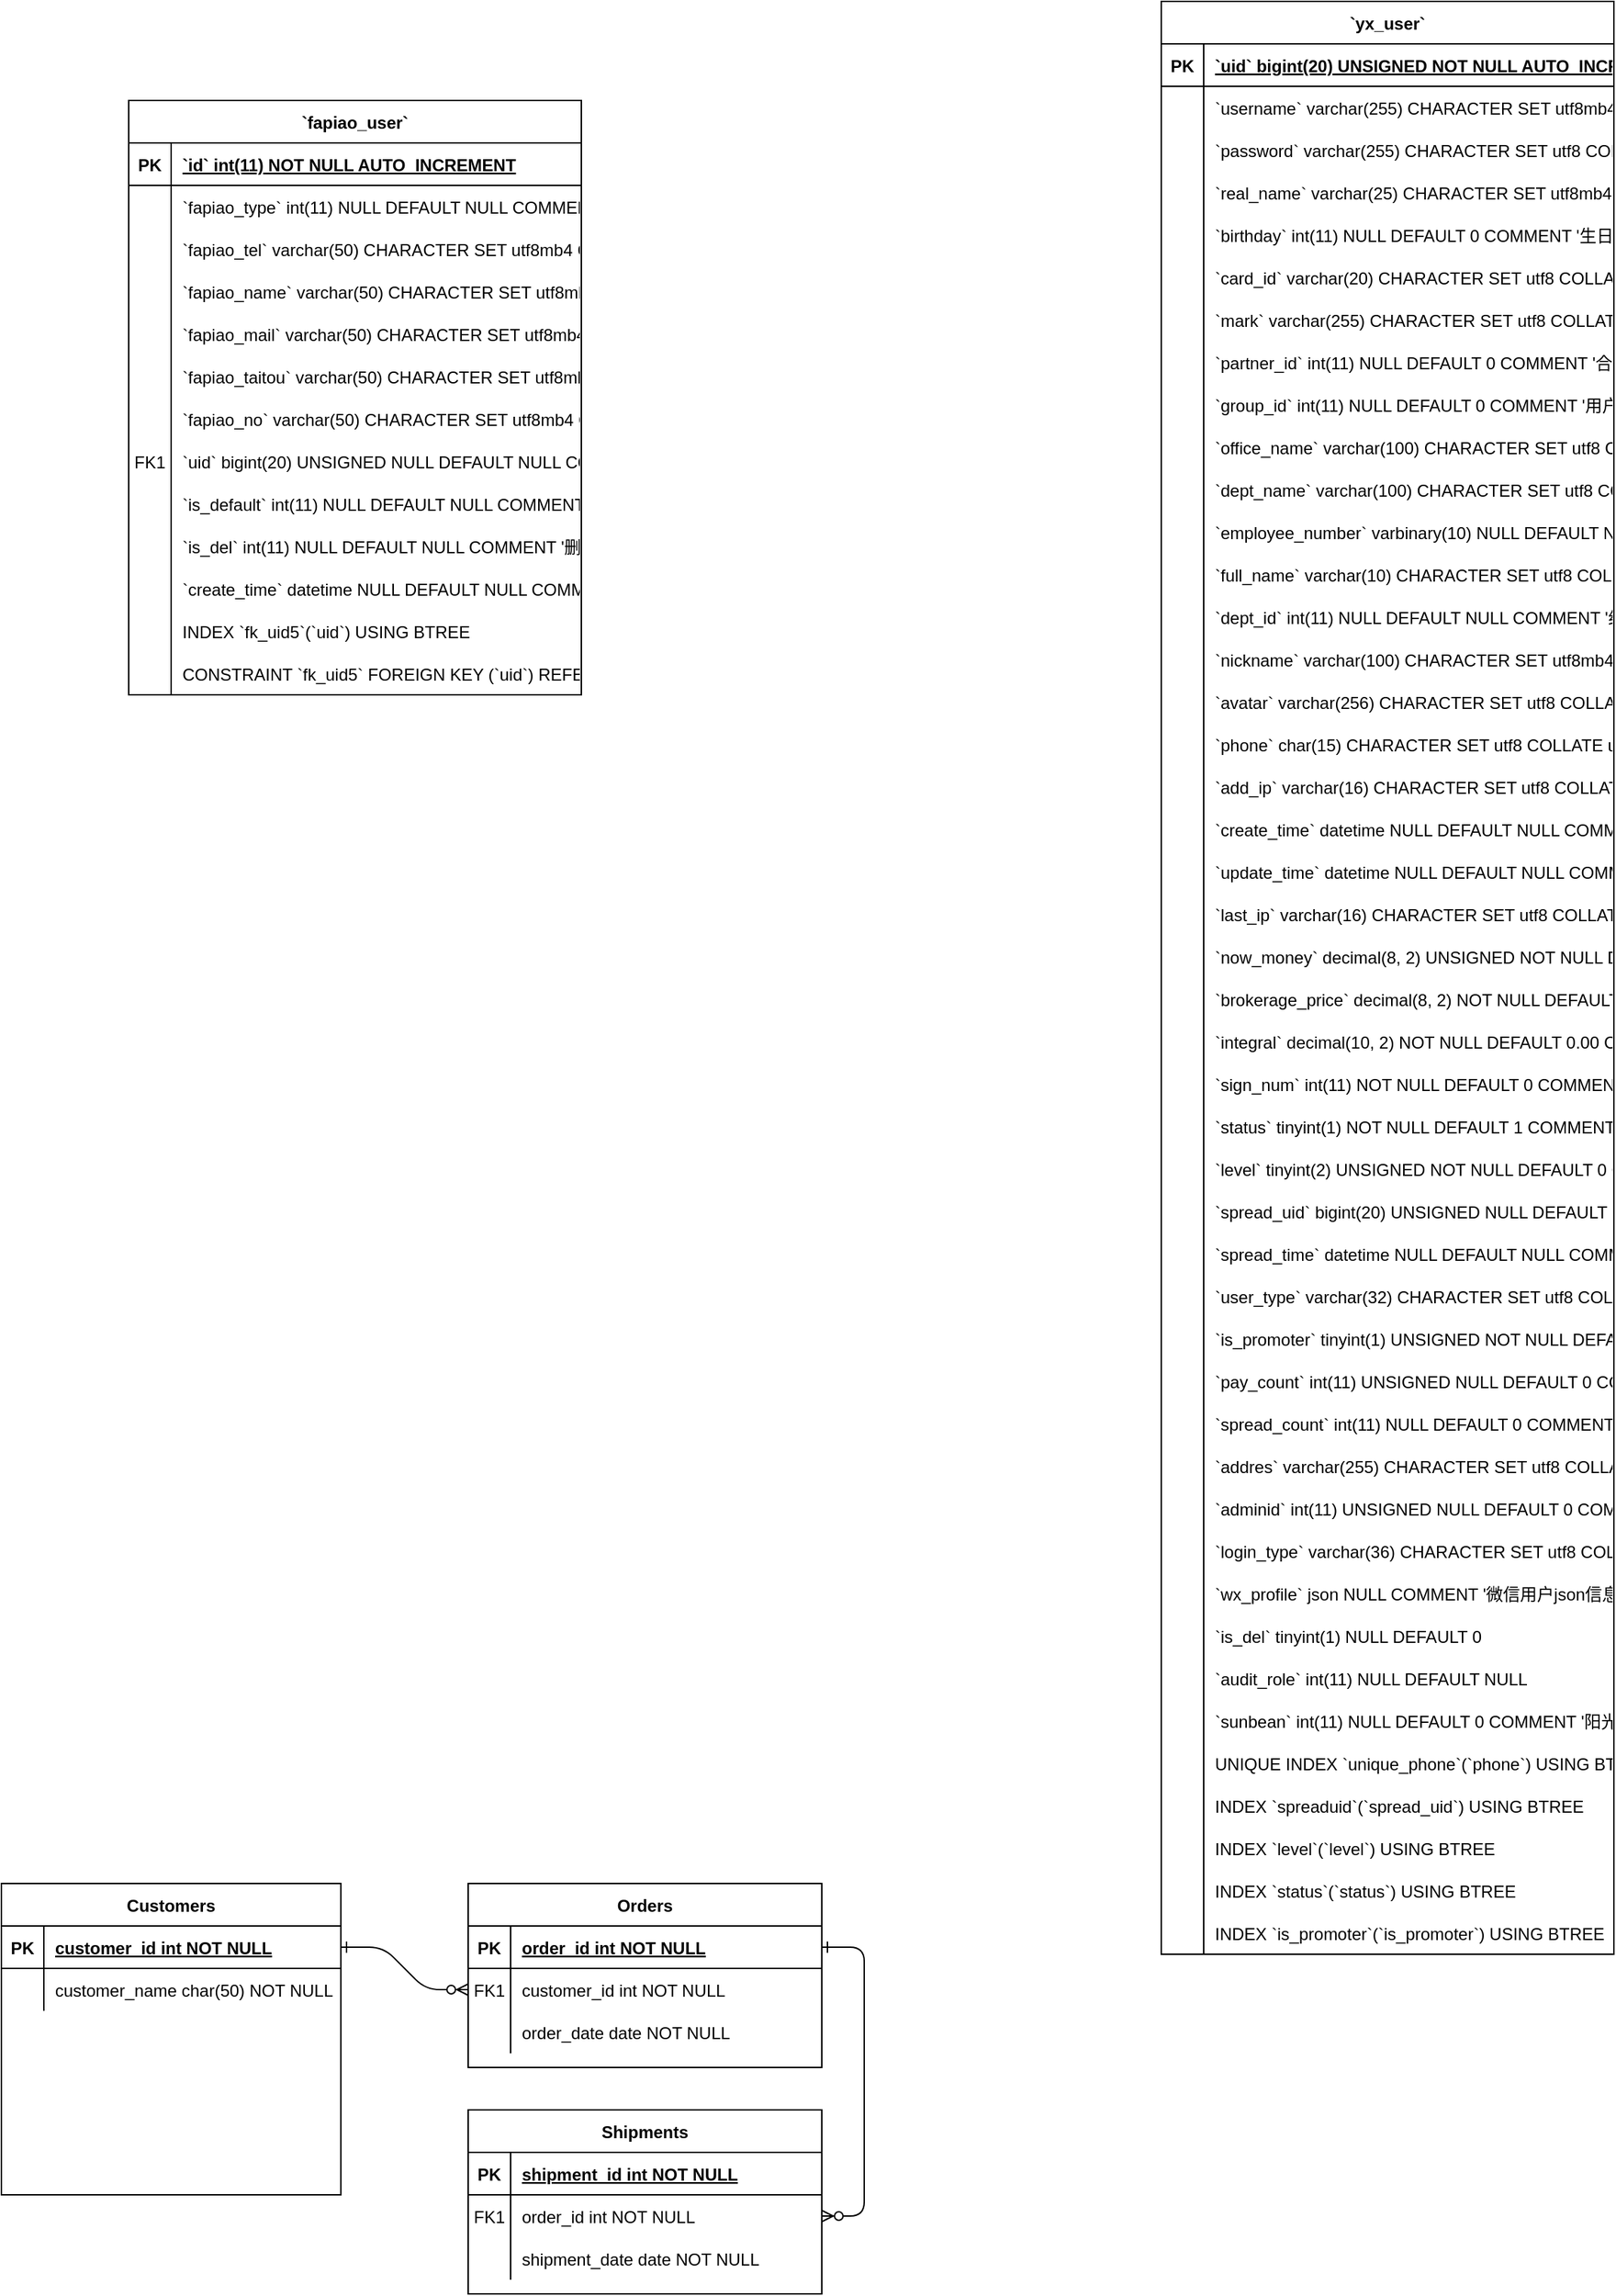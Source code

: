 <mxfile version="21.6.8" type="github">
  <diagram id="R2lEEEUBdFMjLlhIrx00" name="Page-1">
    <mxGraphModel dx="1235" dy="2828" grid="1" gridSize="10" guides="1" tooltips="1" connect="1" arrows="1" fold="1" page="1" pageScale="1" pageWidth="850" pageHeight="1100" math="0" shadow="0" extFonts="Permanent Marker^https://fonts.googleapis.com/css?family=Permanent+Marker">
      <root>
        <mxCell id="0" />
        <mxCell id="1" parent="0" />
        <mxCell id="C-vyLk0tnHw3VtMMgP7b-1" value="" style="edgeStyle=entityRelationEdgeStyle;endArrow=ERzeroToMany;startArrow=ERone;endFill=1;startFill=0;" parent="1" source="C-vyLk0tnHw3VtMMgP7b-24" target="C-vyLk0tnHw3VtMMgP7b-6" edge="1">
          <mxGeometry width="100" height="100" relative="1" as="geometry">
            <mxPoint x="340" y="720" as="sourcePoint" />
            <mxPoint x="440" y="620" as="targetPoint" />
          </mxGeometry>
        </mxCell>
        <mxCell id="C-vyLk0tnHw3VtMMgP7b-12" value="" style="edgeStyle=entityRelationEdgeStyle;endArrow=ERzeroToMany;startArrow=ERone;endFill=1;startFill=0;" parent="1" source="C-vyLk0tnHw3VtMMgP7b-3" target="C-vyLk0tnHw3VtMMgP7b-17" edge="1">
          <mxGeometry width="100" height="100" relative="1" as="geometry">
            <mxPoint x="400" y="180" as="sourcePoint" />
            <mxPoint x="460" y="205" as="targetPoint" />
          </mxGeometry>
        </mxCell>
        <mxCell id="C-vyLk0tnHw3VtMMgP7b-2" value="Orders" style="shape=table;startSize=30;container=1;collapsible=1;childLayout=tableLayout;fixedRows=1;rowLines=0;fontStyle=1;align=center;resizeLast=1;" parent="1" vertex="1">
          <mxGeometry x="450" y="120" width="250" height="130" as="geometry" />
        </mxCell>
        <mxCell id="C-vyLk0tnHw3VtMMgP7b-3" value="" style="shape=partialRectangle;collapsible=0;dropTarget=0;pointerEvents=0;fillColor=none;points=[[0,0.5],[1,0.5]];portConstraint=eastwest;top=0;left=0;right=0;bottom=1;" parent="C-vyLk0tnHw3VtMMgP7b-2" vertex="1">
          <mxGeometry y="30" width="250" height="30" as="geometry" />
        </mxCell>
        <mxCell id="C-vyLk0tnHw3VtMMgP7b-4" value="PK" style="shape=partialRectangle;overflow=hidden;connectable=0;fillColor=none;top=0;left=0;bottom=0;right=0;fontStyle=1;" parent="C-vyLk0tnHw3VtMMgP7b-3" vertex="1">
          <mxGeometry width="30" height="30" as="geometry" />
        </mxCell>
        <mxCell id="C-vyLk0tnHw3VtMMgP7b-5" value="order_id int NOT NULL " style="shape=partialRectangle;overflow=hidden;connectable=0;fillColor=none;top=0;left=0;bottom=0;right=0;align=left;spacingLeft=6;fontStyle=5;" parent="C-vyLk0tnHw3VtMMgP7b-3" vertex="1">
          <mxGeometry x="30" width="220" height="30" as="geometry" />
        </mxCell>
        <mxCell id="C-vyLk0tnHw3VtMMgP7b-6" value="" style="shape=partialRectangle;collapsible=0;dropTarget=0;pointerEvents=0;fillColor=none;points=[[0,0.5],[1,0.5]];portConstraint=eastwest;top=0;left=0;right=0;bottom=0;" parent="C-vyLk0tnHw3VtMMgP7b-2" vertex="1">
          <mxGeometry y="60" width="250" height="30" as="geometry" />
        </mxCell>
        <mxCell id="C-vyLk0tnHw3VtMMgP7b-7" value="FK1" style="shape=partialRectangle;overflow=hidden;connectable=0;fillColor=none;top=0;left=0;bottom=0;right=0;" parent="C-vyLk0tnHw3VtMMgP7b-6" vertex="1">
          <mxGeometry width="30" height="30" as="geometry" />
        </mxCell>
        <mxCell id="C-vyLk0tnHw3VtMMgP7b-8" value="customer_id int NOT NULL" style="shape=partialRectangle;overflow=hidden;connectable=0;fillColor=none;top=0;left=0;bottom=0;right=0;align=left;spacingLeft=6;" parent="C-vyLk0tnHw3VtMMgP7b-6" vertex="1">
          <mxGeometry x="30" width="220" height="30" as="geometry" />
        </mxCell>
        <mxCell id="C-vyLk0tnHw3VtMMgP7b-9" value="" style="shape=partialRectangle;collapsible=0;dropTarget=0;pointerEvents=0;fillColor=none;points=[[0,0.5],[1,0.5]];portConstraint=eastwest;top=0;left=0;right=0;bottom=0;" parent="C-vyLk0tnHw3VtMMgP7b-2" vertex="1">
          <mxGeometry y="90" width="250" height="30" as="geometry" />
        </mxCell>
        <mxCell id="C-vyLk0tnHw3VtMMgP7b-10" value="" style="shape=partialRectangle;overflow=hidden;connectable=0;fillColor=none;top=0;left=0;bottom=0;right=0;" parent="C-vyLk0tnHw3VtMMgP7b-9" vertex="1">
          <mxGeometry width="30" height="30" as="geometry" />
        </mxCell>
        <mxCell id="C-vyLk0tnHw3VtMMgP7b-11" value="order_date date NOT NULL" style="shape=partialRectangle;overflow=hidden;connectable=0;fillColor=none;top=0;left=0;bottom=0;right=0;align=left;spacingLeft=6;" parent="C-vyLk0tnHw3VtMMgP7b-9" vertex="1">
          <mxGeometry x="30" width="220" height="30" as="geometry" />
        </mxCell>
        <mxCell id="C-vyLk0tnHw3VtMMgP7b-13" value="Shipments" style="shape=table;startSize=30;container=1;collapsible=1;childLayout=tableLayout;fixedRows=1;rowLines=0;fontStyle=1;align=center;resizeLast=1;" parent="1" vertex="1">
          <mxGeometry x="450" y="280" width="250" height="130" as="geometry" />
        </mxCell>
        <mxCell id="C-vyLk0tnHw3VtMMgP7b-14" value="" style="shape=partialRectangle;collapsible=0;dropTarget=0;pointerEvents=0;fillColor=none;points=[[0,0.5],[1,0.5]];portConstraint=eastwest;top=0;left=0;right=0;bottom=1;" parent="C-vyLk0tnHw3VtMMgP7b-13" vertex="1">
          <mxGeometry y="30" width="250" height="30" as="geometry" />
        </mxCell>
        <mxCell id="C-vyLk0tnHw3VtMMgP7b-15" value="PK" style="shape=partialRectangle;overflow=hidden;connectable=0;fillColor=none;top=0;left=0;bottom=0;right=0;fontStyle=1;" parent="C-vyLk0tnHw3VtMMgP7b-14" vertex="1">
          <mxGeometry width="30" height="30" as="geometry" />
        </mxCell>
        <mxCell id="C-vyLk0tnHw3VtMMgP7b-16" value="shipment_id int NOT NULL " style="shape=partialRectangle;overflow=hidden;connectable=0;fillColor=none;top=0;left=0;bottom=0;right=0;align=left;spacingLeft=6;fontStyle=5;" parent="C-vyLk0tnHw3VtMMgP7b-14" vertex="1">
          <mxGeometry x="30" width="220" height="30" as="geometry" />
        </mxCell>
        <mxCell id="C-vyLk0tnHw3VtMMgP7b-17" value="" style="shape=partialRectangle;collapsible=0;dropTarget=0;pointerEvents=0;fillColor=none;points=[[0,0.5],[1,0.5]];portConstraint=eastwest;top=0;left=0;right=0;bottom=0;" parent="C-vyLk0tnHw3VtMMgP7b-13" vertex="1">
          <mxGeometry y="60" width="250" height="30" as="geometry" />
        </mxCell>
        <mxCell id="C-vyLk0tnHw3VtMMgP7b-18" value="FK1" style="shape=partialRectangle;overflow=hidden;connectable=0;fillColor=none;top=0;left=0;bottom=0;right=0;" parent="C-vyLk0tnHw3VtMMgP7b-17" vertex="1">
          <mxGeometry width="30" height="30" as="geometry" />
        </mxCell>
        <mxCell id="C-vyLk0tnHw3VtMMgP7b-19" value="order_id int NOT NULL" style="shape=partialRectangle;overflow=hidden;connectable=0;fillColor=none;top=0;left=0;bottom=0;right=0;align=left;spacingLeft=6;" parent="C-vyLk0tnHw3VtMMgP7b-17" vertex="1">
          <mxGeometry x="30" width="220" height="30" as="geometry" />
        </mxCell>
        <mxCell id="C-vyLk0tnHw3VtMMgP7b-20" value="" style="shape=partialRectangle;collapsible=0;dropTarget=0;pointerEvents=0;fillColor=none;points=[[0,0.5],[1,0.5]];portConstraint=eastwest;top=0;left=0;right=0;bottom=0;" parent="C-vyLk0tnHw3VtMMgP7b-13" vertex="1">
          <mxGeometry y="90" width="250" height="30" as="geometry" />
        </mxCell>
        <mxCell id="C-vyLk0tnHw3VtMMgP7b-21" value="" style="shape=partialRectangle;overflow=hidden;connectable=0;fillColor=none;top=0;left=0;bottom=0;right=0;" parent="C-vyLk0tnHw3VtMMgP7b-20" vertex="1">
          <mxGeometry width="30" height="30" as="geometry" />
        </mxCell>
        <mxCell id="C-vyLk0tnHw3VtMMgP7b-22" value="shipment_date date NOT NULL" style="shape=partialRectangle;overflow=hidden;connectable=0;fillColor=none;top=0;left=0;bottom=0;right=0;align=left;spacingLeft=6;" parent="C-vyLk0tnHw3VtMMgP7b-20" vertex="1">
          <mxGeometry x="30" width="220" height="30" as="geometry" />
        </mxCell>
        <mxCell id="C-vyLk0tnHw3VtMMgP7b-23" value="Customers" style="shape=table;startSize=30;container=1;collapsible=1;childLayout=tableLayout;fixedRows=1;rowLines=0;fontStyle=1;align=center;resizeLast=1;" parent="1" vertex="1">
          <mxGeometry x="120" y="120" width="240" height="220" as="geometry">
            <mxRectangle x="120" y="120" width="100" height="30" as="alternateBounds" />
          </mxGeometry>
        </mxCell>
        <mxCell id="C-vyLk0tnHw3VtMMgP7b-24" value="" style="shape=partialRectangle;collapsible=0;dropTarget=0;pointerEvents=0;fillColor=none;points=[[0,0.5],[1,0.5]];portConstraint=eastwest;top=0;left=0;right=0;bottom=1;" parent="C-vyLk0tnHw3VtMMgP7b-23" vertex="1">
          <mxGeometry y="30" width="240" height="30" as="geometry" />
        </mxCell>
        <mxCell id="C-vyLk0tnHw3VtMMgP7b-25" value="PK" style="shape=partialRectangle;overflow=hidden;connectable=0;fillColor=none;top=0;left=0;bottom=0;right=0;fontStyle=1;" parent="C-vyLk0tnHw3VtMMgP7b-24" vertex="1">
          <mxGeometry width="30" height="30" as="geometry">
            <mxRectangle width="30" height="30" as="alternateBounds" />
          </mxGeometry>
        </mxCell>
        <mxCell id="C-vyLk0tnHw3VtMMgP7b-26" value="customer_id int NOT NULL " style="shape=partialRectangle;overflow=hidden;connectable=0;fillColor=none;top=0;left=0;bottom=0;right=0;align=left;spacingLeft=6;fontStyle=5;" parent="C-vyLk0tnHw3VtMMgP7b-24" vertex="1">
          <mxGeometry x="30" width="210" height="30" as="geometry">
            <mxRectangle width="210" height="30" as="alternateBounds" />
          </mxGeometry>
        </mxCell>
        <mxCell id="C-vyLk0tnHw3VtMMgP7b-27" value="" style="shape=partialRectangle;collapsible=0;dropTarget=0;pointerEvents=0;fillColor=none;points=[[0,0.5],[1,0.5]];portConstraint=eastwest;top=0;left=0;right=0;bottom=0;" parent="C-vyLk0tnHw3VtMMgP7b-23" vertex="1">
          <mxGeometry y="60" width="240" height="30" as="geometry" />
        </mxCell>
        <mxCell id="C-vyLk0tnHw3VtMMgP7b-28" value="" style="shape=partialRectangle;overflow=hidden;connectable=0;fillColor=none;top=0;left=0;bottom=0;right=0;" parent="C-vyLk0tnHw3VtMMgP7b-27" vertex="1">
          <mxGeometry width="30" height="30" as="geometry">
            <mxRectangle width="30" height="30" as="alternateBounds" />
          </mxGeometry>
        </mxCell>
        <mxCell id="C-vyLk0tnHw3VtMMgP7b-29" value="customer_name char(50) NOT NULL" style="shape=partialRectangle;overflow=hidden;connectable=0;fillColor=none;top=0;left=0;bottom=0;right=0;align=left;spacingLeft=6;" parent="C-vyLk0tnHw3VtMMgP7b-27" vertex="1">
          <mxGeometry x="30" width="210" height="30" as="geometry">
            <mxRectangle width="210" height="30" as="alternateBounds" />
          </mxGeometry>
        </mxCell>
        <mxCell id="9UeSvt-53kQLEW5sfvEV-9" value="`yx_user`" style="shape=table;startSize=30;container=1;collapsible=1;childLayout=tableLayout;fixedRows=1;rowLines=0;fontStyle=1;align=center;resizeLast=1;" vertex="1" parent="1">
          <mxGeometry x="940" y="-1210" width="320" height="1380" as="geometry" />
        </mxCell>
        <mxCell id="9UeSvt-53kQLEW5sfvEV-10" value="" style="shape=tableRow;horizontal=0;startSize=0;swimlaneHead=0;swimlaneBody=0;fillColor=none;collapsible=0;dropTarget=0;points=[[0,0.5],[1,0.5]];portConstraint=eastwest;strokeColor=inherit;top=0;left=0;right=0;bottom=1;" vertex="1" parent="9UeSvt-53kQLEW5sfvEV-9">
          <mxGeometry y="30" width="320" height="30" as="geometry" />
        </mxCell>
        <mxCell id="9UeSvt-53kQLEW5sfvEV-11" value="PK" style="shape=partialRectangle;overflow=hidden;connectable=0;fillColor=none;strokeColor=inherit;top=0;left=0;bottom=0;right=0;fontStyle=1;" vertex="1" parent="9UeSvt-53kQLEW5sfvEV-10">
          <mxGeometry width="30" height="30" as="geometry">
            <mxRectangle width="30" height="30" as="alternateBounds" />
          </mxGeometry>
        </mxCell>
        <mxCell id="9UeSvt-53kQLEW5sfvEV-12" value="`uid` bigint(20) UNSIGNED NOT NULL AUTO_INCREMENT COMMENT &#39;用户id&#39;" style="shape=partialRectangle;overflow=hidden;connectable=0;fillColor=none;align=left;strokeColor=inherit;top=0;left=0;bottom=0;right=0;spacingLeft=6;fontStyle=5;" vertex="1" parent="9UeSvt-53kQLEW5sfvEV-10">
          <mxGeometry x="30" width="290" height="30" as="geometry">
            <mxRectangle width="290" height="30" as="alternateBounds" />
          </mxGeometry>
        </mxCell>
        <mxCell id="9UeSvt-53kQLEW5sfvEV-13" value="" style="shape=tableRow;horizontal=0;startSize=0;swimlaneHead=0;swimlaneBody=0;fillColor=none;collapsible=0;dropTarget=0;points=[[0,0.5],[1,0.5]];portConstraint=eastwest;strokeColor=inherit;top=0;left=0;right=0;bottom=0;" vertex="1" parent="9UeSvt-53kQLEW5sfvEV-9">
          <mxGeometry y="60" width="320" height="30" as="geometry" />
        </mxCell>
        <mxCell id="9UeSvt-53kQLEW5sfvEV-14" value="" style="shape=partialRectangle;overflow=hidden;connectable=0;fillColor=none;strokeColor=inherit;top=0;left=0;bottom=0;right=0;" vertex="1" parent="9UeSvt-53kQLEW5sfvEV-13">
          <mxGeometry width="30" height="30" as="geometry">
            <mxRectangle width="30" height="30" as="alternateBounds" />
          </mxGeometry>
        </mxCell>
        <mxCell id="9UeSvt-53kQLEW5sfvEV-15" value="`username` varchar(255) CHARACTER SET utf8mb4 COLLATE utf8mb4_general_ci NULL DEFAULT NULL COMMENT &#39;用户账户(跟accout一样)&#39;" style="shape=partialRectangle;overflow=hidden;connectable=0;fillColor=none;align=left;strokeColor=inherit;top=0;left=0;bottom=0;right=0;spacingLeft=6;" vertex="1" parent="9UeSvt-53kQLEW5sfvEV-13">
          <mxGeometry x="30" width="290" height="30" as="geometry">
            <mxRectangle width="290" height="30" as="alternateBounds" />
          </mxGeometry>
        </mxCell>
        <mxCell id="9UeSvt-53kQLEW5sfvEV-16" value="" style="shape=tableRow;horizontal=0;startSize=0;swimlaneHead=0;swimlaneBody=0;fillColor=none;collapsible=0;dropTarget=0;points=[[0,0.5],[1,0.5]];portConstraint=eastwest;strokeColor=inherit;top=0;left=0;right=0;bottom=0;" vertex="1" parent="9UeSvt-53kQLEW5sfvEV-9">
          <mxGeometry y="90" width="320" height="30" as="geometry" />
        </mxCell>
        <mxCell id="9UeSvt-53kQLEW5sfvEV-17" value="" style="shape=partialRectangle;overflow=hidden;connectable=0;fillColor=none;strokeColor=inherit;top=0;left=0;bottom=0;right=0;" vertex="1" parent="9UeSvt-53kQLEW5sfvEV-16">
          <mxGeometry width="30" height="30" as="geometry">
            <mxRectangle width="30" height="30" as="alternateBounds" />
          </mxGeometry>
        </mxCell>
        <mxCell id="9UeSvt-53kQLEW5sfvEV-18" value="`password` varchar(255) CHARACTER SET utf8 COLLATE utf8_general_ci NULL DEFAULT NULL COMMENT &#39;用户密码（跟pwd）&#39;" style="shape=partialRectangle;overflow=hidden;connectable=0;fillColor=none;align=left;strokeColor=inherit;top=0;left=0;bottom=0;right=0;spacingLeft=6;" vertex="1" parent="9UeSvt-53kQLEW5sfvEV-16">
          <mxGeometry x="30" width="290" height="30" as="geometry">
            <mxRectangle width="290" height="30" as="alternateBounds" />
          </mxGeometry>
        </mxCell>
        <mxCell id="9UeSvt-53kQLEW5sfvEV-19" value="" style="shape=tableRow;horizontal=0;startSize=0;swimlaneHead=0;swimlaneBody=0;fillColor=none;collapsible=0;dropTarget=0;points=[[0,0.5],[1,0.5]];portConstraint=eastwest;strokeColor=inherit;top=0;left=0;right=0;bottom=0;" vertex="1" parent="9UeSvt-53kQLEW5sfvEV-9">
          <mxGeometry y="120" width="320" height="30" as="geometry" />
        </mxCell>
        <mxCell id="9UeSvt-53kQLEW5sfvEV-20" value="" style="shape=partialRectangle;overflow=hidden;connectable=0;fillColor=none;strokeColor=inherit;top=0;left=0;bottom=0;right=0;" vertex="1" parent="9UeSvt-53kQLEW5sfvEV-19">
          <mxGeometry width="30" height="30" as="geometry">
            <mxRectangle width="30" height="30" as="alternateBounds" />
          </mxGeometry>
        </mxCell>
        <mxCell id="9UeSvt-53kQLEW5sfvEV-21" value="`real_name` varchar(25) CHARACTER SET utf8mb4 COLLATE utf8mb4_general_ci NULL DEFAULT &#39;&#39; COMMENT &#39;真实姓名&#39;" style="shape=partialRectangle;overflow=hidden;connectable=0;fillColor=none;align=left;strokeColor=inherit;top=0;left=0;bottom=0;right=0;spacingLeft=6;" vertex="1" parent="9UeSvt-53kQLEW5sfvEV-19">
          <mxGeometry x="30" width="290" height="30" as="geometry">
            <mxRectangle width="290" height="30" as="alternateBounds" />
          </mxGeometry>
        </mxCell>
        <mxCell id="9UeSvt-53kQLEW5sfvEV-22" value="" style="shape=tableRow;horizontal=0;startSize=0;swimlaneHead=0;swimlaneBody=0;fillColor=none;collapsible=0;dropTarget=0;points=[[0,0.5],[1,0.5]];portConstraint=eastwest;strokeColor=inherit;top=0;left=0;right=0;bottom=0;" vertex="1" parent="9UeSvt-53kQLEW5sfvEV-9">
          <mxGeometry y="150" width="320" height="30" as="geometry" />
        </mxCell>
        <mxCell id="9UeSvt-53kQLEW5sfvEV-23" value="" style="shape=partialRectangle;overflow=hidden;connectable=0;fillColor=none;strokeColor=inherit;top=0;left=0;bottom=0;right=0;" vertex="1" parent="9UeSvt-53kQLEW5sfvEV-22">
          <mxGeometry width="30" height="30" as="geometry">
            <mxRectangle width="30" height="30" as="alternateBounds" />
          </mxGeometry>
        </mxCell>
        <mxCell id="9UeSvt-53kQLEW5sfvEV-24" value="`birthday` int(11) NULL DEFAULT 0 COMMENT &#39;生日&#39;" style="shape=partialRectangle;overflow=hidden;connectable=0;fillColor=none;align=left;strokeColor=inherit;top=0;left=0;bottom=0;right=0;spacingLeft=6;" vertex="1" parent="9UeSvt-53kQLEW5sfvEV-22">
          <mxGeometry x="30" width="290" height="30" as="geometry">
            <mxRectangle width="290" height="30" as="alternateBounds" />
          </mxGeometry>
        </mxCell>
        <mxCell id="9UeSvt-53kQLEW5sfvEV-25" value="" style="shape=tableRow;horizontal=0;startSize=0;swimlaneHead=0;swimlaneBody=0;fillColor=none;collapsible=0;dropTarget=0;points=[[0,0.5],[1,0.5]];portConstraint=eastwest;strokeColor=inherit;top=0;left=0;right=0;bottom=0;" vertex="1" parent="9UeSvt-53kQLEW5sfvEV-9">
          <mxGeometry y="180" width="320" height="30" as="geometry" />
        </mxCell>
        <mxCell id="9UeSvt-53kQLEW5sfvEV-26" value="" style="shape=partialRectangle;overflow=hidden;connectable=0;fillColor=none;strokeColor=inherit;top=0;left=0;bottom=0;right=0;" vertex="1" parent="9UeSvt-53kQLEW5sfvEV-25">
          <mxGeometry width="30" height="30" as="geometry">
            <mxRectangle width="30" height="30" as="alternateBounds" />
          </mxGeometry>
        </mxCell>
        <mxCell id="9UeSvt-53kQLEW5sfvEV-27" value="`card_id` varchar(20) CHARACTER SET utf8 COLLATE utf8_general_ci NULL DEFAULT &#39;&#39; COMMENT &#39;身份证号码&#39;" style="shape=partialRectangle;overflow=hidden;connectable=0;fillColor=none;align=left;strokeColor=inherit;top=0;left=0;bottom=0;right=0;spacingLeft=6;" vertex="1" parent="9UeSvt-53kQLEW5sfvEV-25">
          <mxGeometry x="30" width="290" height="30" as="geometry">
            <mxRectangle width="290" height="30" as="alternateBounds" />
          </mxGeometry>
        </mxCell>
        <mxCell id="9UeSvt-53kQLEW5sfvEV-28" value="" style="shape=tableRow;horizontal=0;startSize=0;swimlaneHead=0;swimlaneBody=0;fillColor=none;collapsible=0;dropTarget=0;points=[[0,0.5],[1,0.5]];portConstraint=eastwest;strokeColor=inherit;top=0;left=0;right=0;bottom=0;" vertex="1" parent="9UeSvt-53kQLEW5sfvEV-9">
          <mxGeometry y="210" width="320" height="30" as="geometry" />
        </mxCell>
        <mxCell id="9UeSvt-53kQLEW5sfvEV-29" value="" style="shape=partialRectangle;overflow=hidden;connectable=0;fillColor=none;strokeColor=inherit;top=0;left=0;bottom=0;right=0;" vertex="1" parent="9UeSvt-53kQLEW5sfvEV-28">
          <mxGeometry width="30" height="30" as="geometry">
            <mxRectangle width="30" height="30" as="alternateBounds" />
          </mxGeometry>
        </mxCell>
        <mxCell id="9UeSvt-53kQLEW5sfvEV-30" value="`mark` varchar(255) CHARACTER SET utf8 COLLATE utf8_general_ci NULL DEFAULT &#39;&#39; COMMENT &#39;用户备注&#39;" style="shape=partialRectangle;overflow=hidden;connectable=0;fillColor=none;align=left;strokeColor=inherit;top=0;left=0;bottom=0;right=0;spacingLeft=6;" vertex="1" parent="9UeSvt-53kQLEW5sfvEV-28">
          <mxGeometry x="30" width="290" height="30" as="geometry">
            <mxRectangle width="290" height="30" as="alternateBounds" />
          </mxGeometry>
        </mxCell>
        <mxCell id="9UeSvt-53kQLEW5sfvEV-31" value="" style="shape=tableRow;horizontal=0;startSize=0;swimlaneHead=0;swimlaneBody=0;fillColor=none;collapsible=0;dropTarget=0;points=[[0,0.5],[1,0.5]];portConstraint=eastwest;strokeColor=inherit;top=0;left=0;right=0;bottom=0;" vertex="1" parent="9UeSvt-53kQLEW5sfvEV-9">
          <mxGeometry y="240" width="320" height="30" as="geometry" />
        </mxCell>
        <mxCell id="9UeSvt-53kQLEW5sfvEV-32" value="" style="shape=partialRectangle;overflow=hidden;connectable=0;fillColor=none;strokeColor=inherit;top=0;left=0;bottom=0;right=0;" vertex="1" parent="9UeSvt-53kQLEW5sfvEV-31">
          <mxGeometry width="30" height="30" as="geometry">
            <mxRectangle width="30" height="30" as="alternateBounds" />
          </mxGeometry>
        </mxCell>
        <mxCell id="9UeSvt-53kQLEW5sfvEV-33" value="`partner_id` int(11) NULL DEFAULT 0 COMMENT &#39;合伙人id&#39;" style="shape=partialRectangle;overflow=hidden;connectable=0;fillColor=none;align=left;strokeColor=inherit;top=0;left=0;bottom=0;right=0;spacingLeft=6;" vertex="1" parent="9UeSvt-53kQLEW5sfvEV-31">
          <mxGeometry x="30" width="290" height="30" as="geometry">
            <mxRectangle width="290" height="30" as="alternateBounds" />
          </mxGeometry>
        </mxCell>
        <mxCell id="9UeSvt-53kQLEW5sfvEV-34" value="" style="shape=tableRow;horizontal=0;startSize=0;swimlaneHead=0;swimlaneBody=0;fillColor=none;collapsible=0;dropTarget=0;points=[[0,0.5],[1,0.5]];portConstraint=eastwest;strokeColor=inherit;top=0;left=0;right=0;bottom=0;" vertex="1" parent="9UeSvt-53kQLEW5sfvEV-9">
          <mxGeometry y="270" width="320" height="30" as="geometry" />
        </mxCell>
        <mxCell id="9UeSvt-53kQLEW5sfvEV-35" value="" style="shape=partialRectangle;overflow=hidden;connectable=0;fillColor=none;strokeColor=inherit;top=0;left=0;bottom=0;right=0;" vertex="1" parent="9UeSvt-53kQLEW5sfvEV-34">
          <mxGeometry width="30" height="30" as="geometry">
            <mxRectangle width="30" height="30" as="alternateBounds" />
          </mxGeometry>
        </mxCell>
        <mxCell id="9UeSvt-53kQLEW5sfvEV-36" value="`group_id` int(11) NULL DEFAULT 0 COMMENT &#39;用户分组id&#39;" style="shape=partialRectangle;overflow=hidden;connectable=0;fillColor=none;align=left;strokeColor=inherit;top=0;left=0;bottom=0;right=0;spacingLeft=6;" vertex="1" parent="9UeSvt-53kQLEW5sfvEV-34">
          <mxGeometry x="30" width="290" height="30" as="geometry">
            <mxRectangle width="290" height="30" as="alternateBounds" />
          </mxGeometry>
        </mxCell>
        <mxCell id="9UeSvt-53kQLEW5sfvEV-37" value="" style="shape=tableRow;horizontal=0;startSize=0;swimlaneHead=0;swimlaneBody=0;fillColor=none;collapsible=0;dropTarget=0;points=[[0,0.5],[1,0.5]];portConstraint=eastwest;strokeColor=inherit;top=0;left=0;right=0;bottom=0;" vertex="1" parent="9UeSvt-53kQLEW5sfvEV-9">
          <mxGeometry y="300" width="320" height="30" as="geometry" />
        </mxCell>
        <mxCell id="9UeSvt-53kQLEW5sfvEV-38" value="" style="shape=partialRectangle;overflow=hidden;connectable=0;fillColor=none;strokeColor=inherit;top=0;left=0;bottom=0;right=0;" vertex="1" parent="9UeSvt-53kQLEW5sfvEV-37">
          <mxGeometry width="30" height="30" as="geometry">
            <mxRectangle width="30" height="30" as="alternateBounds" />
          </mxGeometry>
        </mxCell>
        <mxCell id="9UeSvt-53kQLEW5sfvEV-39" value="`office_name` varchar(100) CHARACTER SET utf8 COLLATE utf8_general_ci NULL DEFAULT NULL COMMENT &#39;单位名称&#39;" style="shape=partialRectangle;overflow=hidden;connectable=0;fillColor=none;align=left;strokeColor=inherit;top=0;left=0;bottom=0;right=0;spacingLeft=6;" vertex="1" parent="9UeSvt-53kQLEW5sfvEV-37">
          <mxGeometry x="30" width="290" height="30" as="geometry">
            <mxRectangle width="290" height="30" as="alternateBounds" />
          </mxGeometry>
        </mxCell>
        <mxCell id="9UeSvt-53kQLEW5sfvEV-40" value="" style="shape=tableRow;horizontal=0;startSize=0;swimlaneHead=0;swimlaneBody=0;fillColor=none;collapsible=0;dropTarget=0;points=[[0,0.5],[1,0.5]];portConstraint=eastwest;strokeColor=inherit;top=0;left=0;right=0;bottom=0;" vertex="1" parent="9UeSvt-53kQLEW5sfvEV-9">
          <mxGeometry y="330" width="320" height="30" as="geometry" />
        </mxCell>
        <mxCell id="9UeSvt-53kQLEW5sfvEV-41" value="" style="shape=partialRectangle;overflow=hidden;connectable=0;fillColor=none;strokeColor=inherit;top=0;left=0;bottom=0;right=0;" vertex="1" parent="9UeSvt-53kQLEW5sfvEV-40">
          <mxGeometry width="30" height="30" as="geometry">
            <mxRectangle width="30" height="30" as="alternateBounds" />
          </mxGeometry>
        </mxCell>
        <mxCell id="9UeSvt-53kQLEW5sfvEV-42" value="`dept_name` varchar(100) CHARACTER SET utf8 COLLATE utf8_general_ci NULL DEFAULT NULL COMMENT &#39;部门名称&#39;" style="shape=partialRectangle;overflow=hidden;connectable=0;fillColor=none;align=left;strokeColor=inherit;top=0;left=0;bottom=0;right=0;spacingLeft=6;" vertex="1" parent="9UeSvt-53kQLEW5sfvEV-40">
          <mxGeometry x="30" width="290" height="30" as="geometry">
            <mxRectangle width="290" height="30" as="alternateBounds" />
          </mxGeometry>
        </mxCell>
        <mxCell id="9UeSvt-53kQLEW5sfvEV-43" value="" style="shape=tableRow;horizontal=0;startSize=0;swimlaneHead=0;swimlaneBody=0;fillColor=none;collapsible=0;dropTarget=0;points=[[0,0.5],[1,0.5]];portConstraint=eastwest;strokeColor=inherit;top=0;left=0;right=0;bottom=0;" vertex="1" parent="9UeSvt-53kQLEW5sfvEV-9">
          <mxGeometry y="360" width="320" height="30" as="geometry" />
        </mxCell>
        <mxCell id="9UeSvt-53kQLEW5sfvEV-44" value="" style="shape=partialRectangle;overflow=hidden;connectable=0;fillColor=none;strokeColor=inherit;top=0;left=0;bottom=0;right=0;" vertex="1" parent="9UeSvt-53kQLEW5sfvEV-43">
          <mxGeometry width="30" height="30" as="geometry">
            <mxRectangle width="30" height="30" as="alternateBounds" />
          </mxGeometry>
        </mxCell>
        <mxCell id="9UeSvt-53kQLEW5sfvEV-45" value="`employee_number` varbinary(10) NULL DEFAULT NULL COMMENT &#39;员工编号&#39;" style="shape=partialRectangle;overflow=hidden;connectable=0;fillColor=none;align=left;strokeColor=inherit;top=0;left=0;bottom=0;right=0;spacingLeft=6;" vertex="1" parent="9UeSvt-53kQLEW5sfvEV-43">
          <mxGeometry x="30" width="290" height="30" as="geometry">
            <mxRectangle width="290" height="30" as="alternateBounds" />
          </mxGeometry>
        </mxCell>
        <mxCell id="9UeSvt-53kQLEW5sfvEV-46" value="" style="shape=tableRow;horizontal=0;startSize=0;swimlaneHead=0;swimlaneBody=0;fillColor=none;collapsible=0;dropTarget=0;points=[[0,0.5],[1,0.5]];portConstraint=eastwest;strokeColor=inherit;top=0;left=0;right=0;bottom=0;" vertex="1" parent="9UeSvt-53kQLEW5sfvEV-9">
          <mxGeometry y="390" width="320" height="30" as="geometry" />
        </mxCell>
        <mxCell id="9UeSvt-53kQLEW5sfvEV-47" value="" style="shape=partialRectangle;overflow=hidden;connectable=0;fillColor=none;strokeColor=inherit;top=0;left=0;bottom=0;right=0;" vertex="1" parent="9UeSvt-53kQLEW5sfvEV-46">
          <mxGeometry width="30" height="30" as="geometry">
            <mxRectangle width="30" height="30" as="alternateBounds" />
          </mxGeometry>
        </mxCell>
        <mxCell id="9UeSvt-53kQLEW5sfvEV-48" value="`full_name` varchar(10) CHARACTER SET utf8 COLLATE utf8_general_ci NULL DEFAULT NULL COMMENT &#39;员工姓名&#39;" style="shape=partialRectangle;overflow=hidden;connectable=0;fillColor=none;align=left;strokeColor=inherit;top=0;left=0;bottom=0;right=0;spacingLeft=6;" vertex="1" parent="9UeSvt-53kQLEW5sfvEV-46">
          <mxGeometry x="30" width="290" height="30" as="geometry">
            <mxRectangle width="290" height="30" as="alternateBounds" />
          </mxGeometry>
        </mxCell>
        <mxCell id="9UeSvt-53kQLEW5sfvEV-49" value="" style="shape=tableRow;horizontal=0;startSize=0;swimlaneHead=0;swimlaneBody=0;fillColor=none;collapsible=0;dropTarget=0;points=[[0,0.5],[1,0.5]];portConstraint=eastwest;strokeColor=inherit;top=0;left=0;right=0;bottom=0;" vertex="1" parent="9UeSvt-53kQLEW5sfvEV-9">
          <mxGeometry y="420" width="320" height="30" as="geometry" />
        </mxCell>
        <mxCell id="9UeSvt-53kQLEW5sfvEV-50" value="" style="shape=partialRectangle;overflow=hidden;connectable=0;fillColor=none;strokeColor=inherit;top=0;left=0;bottom=0;right=0;" vertex="1" parent="9UeSvt-53kQLEW5sfvEV-49">
          <mxGeometry width="30" height="30" as="geometry">
            <mxRectangle width="30" height="30" as="alternateBounds" />
          </mxGeometry>
        </mxCell>
        <mxCell id="9UeSvt-53kQLEW5sfvEV-51" value="`dept_id` int(11) NULL DEFAULT NULL COMMENT &#39;组织部门id&#39;" style="shape=partialRectangle;overflow=hidden;connectable=0;fillColor=none;align=left;strokeColor=inherit;top=0;left=0;bottom=0;right=0;spacingLeft=6;" vertex="1" parent="9UeSvt-53kQLEW5sfvEV-49">
          <mxGeometry x="30" width="290" height="30" as="geometry">
            <mxRectangle width="290" height="30" as="alternateBounds" />
          </mxGeometry>
        </mxCell>
        <mxCell id="9UeSvt-53kQLEW5sfvEV-52" value="" style="shape=tableRow;horizontal=0;startSize=0;swimlaneHead=0;swimlaneBody=0;fillColor=none;collapsible=0;dropTarget=0;points=[[0,0.5],[1,0.5]];portConstraint=eastwest;strokeColor=inherit;top=0;left=0;right=0;bottom=0;" vertex="1" parent="9UeSvt-53kQLEW5sfvEV-9">
          <mxGeometry y="450" width="320" height="30" as="geometry" />
        </mxCell>
        <mxCell id="9UeSvt-53kQLEW5sfvEV-53" value="" style="shape=partialRectangle;overflow=hidden;connectable=0;fillColor=none;strokeColor=inherit;top=0;left=0;bottom=0;right=0;" vertex="1" parent="9UeSvt-53kQLEW5sfvEV-52">
          <mxGeometry width="30" height="30" as="geometry">
            <mxRectangle width="30" height="30" as="alternateBounds" />
          </mxGeometry>
        </mxCell>
        <mxCell id="9UeSvt-53kQLEW5sfvEV-54" value="`nickname` varchar(100) CHARACTER SET utf8mb4 COLLATE utf8mb4_general_ci NULL DEFAULT &#39;匿名&#39; COMMENT &#39;用户昵称&#39;" style="shape=partialRectangle;overflow=hidden;connectable=0;fillColor=none;align=left;strokeColor=inherit;top=0;left=0;bottom=0;right=0;spacingLeft=6;" vertex="1" parent="9UeSvt-53kQLEW5sfvEV-52">
          <mxGeometry x="30" width="290" height="30" as="geometry">
            <mxRectangle width="290" height="30" as="alternateBounds" />
          </mxGeometry>
        </mxCell>
        <mxCell id="9UeSvt-53kQLEW5sfvEV-55" value="" style="shape=tableRow;horizontal=0;startSize=0;swimlaneHead=0;swimlaneBody=0;fillColor=none;collapsible=0;dropTarget=0;points=[[0,0.5],[1,0.5]];portConstraint=eastwest;strokeColor=inherit;top=0;left=0;right=0;bottom=0;" vertex="1" parent="9UeSvt-53kQLEW5sfvEV-9">
          <mxGeometry y="480" width="320" height="30" as="geometry" />
        </mxCell>
        <mxCell id="9UeSvt-53kQLEW5sfvEV-56" value="" style="shape=partialRectangle;overflow=hidden;connectable=0;fillColor=none;strokeColor=inherit;top=0;left=0;bottom=0;right=0;" vertex="1" parent="9UeSvt-53kQLEW5sfvEV-55">
          <mxGeometry width="30" height="30" as="geometry">
            <mxRectangle width="30" height="30" as="alternateBounds" />
          </mxGeometry>
        </mxCell>
        <mxCell id="9UeSvt-53kQLEW5sfvEV-57" value="`avatar` varchar(256) CHARACTER SET utf8 COLLATE utf8_general_ci NULL DEFAULT NULL COMMENT &#39;用户头像&#39;" style="shape=partialRectangle;overflow=hidden;connectable=0;fillColor=none;align=left;strokeColor=inherit;top=0;left=0;bottom=0;right=0;spacingLeft=6;" vertex="1" parent="9UeSvt-53kQLEW5sfvEV-55">
          <mxGeometry x="30" width="290" height="30" as="geometry">
            <mxRectangle width="290" height="30" as="alternateBounds" />
          </mxGeometry>
        </mxCell>
        <mxCell id="9UeSvt-53kQLEW5sfvEV-58" value="" style="shape=tableRow;horizontal=0;startSize=0;swimlaneHead=0;swimlaneBody=0;fillColor=none;collapsible=0;dropTarget=0;points=[[0,0.5],[1,0.5]];portConstraint=eastwest;strokeColor=inherit;top=0;left=0;right=0;bottom=0;" vertex="1" parent="9UeSvt-53kQLEW5sfvEV-9">
          <mxGeometry y="510" width="320" height="30" as="geometry" />
        </mxCell>
        <mxCell id="9UeSvt-53kQLEW5sfvEV-59" value="" style="shape=partialRectangle;overflow=hidden;connectable=0;fillColor=none;strokeColor=inherit;top=0;left=0;bottom=0;right=0;" vertex="1" parent="9UeSvt-53kQLEW5sfvEV-58">
          <mxGeometry width="30" height="30" as="geometry">
            <mxRectangle width="30" height="30" as="alternateBounds" />
          </mxGeometry>
        </mxCell>
        <mxCell id="9UeSvt-53kQLEW5sfvEV-60" value="`phone` char(15) CHARACTER SET utf8 COLLATE utf8_general_ci NULL DEFAULT NULL COMMENT &#39;手机号码&#39;" style="shape=partialRectangle;overflow=hidden;connectable=0;fillColor=none;align=left;strokeColor=inherit;top=0;left=0;bottom=0;right=0;spacingLeft=6;" vertex="1" parent="9UeSvt-53kQLEW5sfvEV-58">
          <mxGeometry x="30" width="290" height="30" as="geometry">
            <mxRectangle width="290" height="30" as="alternateBounds" />
          </mxGeometry>
        </mxCell>
        <mxCell id="9UeSvt-53kQLEW5sfvEV-61" value="" style="shape=tableRow;horizontal=0;startSize=0;swimlaneHead=0;swimlaneBody=0;fillColor=none;collapsible=0;dropTarget=0;points=[[0,0.5],[1,0.5]];portConstraint=eastwest;strokeColor=inherit;top=0;left=0;right=0;bottom=0;" vertex="1" parent="9UeSvt-53kQLEW5sfvEV-9">
          <mxGeometry y="540" width="320" height="30" as="geometry" />
        </mxCell>
        <mxCell id="9UeSvt-53kQLEW5sfvEV-62" value="" style="shape=partialRectangle;overflow=hidden;connectable=0;fillColor=none;strokeColor=inherit;top=0;left=0;bottom=0;right=0;" vertex="1" parent="9UeSvt-53kQLEW5sfvEV-61">
          <mxGeometry width="30" height="30" as="geometry">
            <mxRectangle width="30" height="30" as="alternateBounds" />
          </mxGeometry>
        </mxCell>
        <mxCell id="9UeSvt-53kQLEW5sfvEV-63" value="`add_ip` varchar(16) CHARACTER SET utf8 COLLATE utf8_general_ci NULL DEFAULT &#39;&#39; COMMENT &#39;添加ip&#39;" style="shape=partialRectangle;overflow=hidden;connectable=0;fillColor=none;align=left;strokeColor=inherit;top=0;left=0;bottom=0;right=0;spacingLeft=6;" vertex="1" parent="9UeSvt-53kQLEW5sfvEV-61">
          <mxGeometry x="30" width="290" height="30" as="geometry">
            <mxRectangle width="290" height="30" as="alternateBounds" />
          </mxGeometry>
        </mxCell>
        <mxCell id="9UeSvt-53kQLEW5sfvEV-64" value="" style="shape=tableRow;horizontal=0;startSize=0;swimlaneHead=0;swimlaneBody=0;fillColor=none;collapsible=0;dropTarget=0;points=[[0,0.5],[1,0.5]];portConstraint=eastwest;strokeColor=inherit;top=0;left=0;right=0;bottom=0;" vertex="1" parent="9UeSvt-53kQLEW5sfvEV-9">
          <mxGeometry y="570" width="320" height="30" as="geometry" />
        </mxCell>
        <mxCell id="9UeSvt-53kQLEW5sfvEV-65" value="" style="shape=partialRectangle;overflow=hidden;connectable=0;fillColor=none;strokeColor=inherit;top=0;left=0;bottom=0;right=0;" vertex="1" parent="9UeSvt-53kQLEW5sfvEV-64">
          <mxGeometry width="30" height="30" as="geometry">
            <mxRectangle width="30" height="30" as="alternateBounds" />
          </mxGeometry>
        </mxCell>
        <mxCell id="9UeSvt-53kQLEW5sfvEV-66" value="`create_time` datetime NULL DEFAULT NULL COMMENT &#39;添加时间&#39;" style="shape=partialRectangle;overflow=hidden;connectable=0;fillColor=none;align=left;strokeColor=inherit;top=0;left=0;bottom=0;right=0;spacingLeft=6;" vertex="1" parent="9UeSvt-53kQLEW5sfvEV-64">
          <mxGeometry x="30" width="290" height="30" as="geometry">
            <mxRectangle width="290" height="30" as="alternateBounds" />
          </mxGeometry>
        </mxCell>
        <mxCell id="9UeSvt-53kQLEW5sfvEV-67" value="" style="shape=tableRow;horizontal=0;startSize=0;swimlaneHead=0;swimlaneBody=0;fillColor=none;collapsible=0;dropTarget=0;points=[[0,0.5],[1,0.5]];portConstraint=eastwest;strokeColor=inherit;top=0;left=0;right=0;bottom=0;" vertex="1" parent="9UeSvt-53kQLEW5sfvEV-9">
          <mxGeometry y="600" width="320" height="30" as="geometry" />
        </mxCell>
        <mxCell id="9UeSvt-53kQLEW5sfvEV-68" value="" style="shape=partialRectangle;overflow=hidden;connectable=0;fillColor=none;strokeColor=inherit;top=0;left=0;bottom=0;right=0;" vertex="1" parent="9UeSvt-53kQLEW5sfvEV-67">
          <mxGeometry width="30" height="30" as="geometry">
            <mxRectangle width="30" height="30" as="alternateBounds" />
          </mxGeometry>
        </mxCell>
        <mxCell id="9UeSvt-53kQLEW5sfvEV-69" value="`update_time` datetime NULL DEFAULT NULL COMMENT &#39;最后一次登录时间&#39;" style="shape=partialRectangle;overflow=hidden;connectable=0;fillColor=none;align=left;strokeColor=inherit;top=0;left=0;bottom=0;right=0;spacingLeft=6;" vertex="1" parent="9UeSvt-53kQLEW5sfvEV-67">
          <mxGeometry x="30" width="290" height="30" as="geometry">
            <mxRectangle width="290" height="30" as="alternateBounds" />
          </mxGeometry>
        </mxCell>
        <mxCell id="9UeSvt-53kQLEW5sfvEV-70" value="" style="shape=tableRow;horizontal=0;startSize=0;swimlaneHead=0;swimlaneBody=0;fillColor=none;collapsible=0;dropTarget=0;points=[[0,0.5],[1,0.5]];portConstraint=eastwest;strokeColor=inherit;top=0;left=0;right=0;bottom=0;" vertex="1" parent="9UeSvt-53kQLEW5sfvEV-9">
          <mxGeometry y="630" width="320" height="30" as="geometry" />
        </mxCell>
        <mxCell id="9UeSvt-53kQLEW5sfvEV-71" value="" style="shape=partialRectangle;overflow=hidden;connectable=0;fillColor=none;strokeColor=inherit;top=0;left=0;bottom=0;right=0;" vertex="1" parent="9UeSvt-53kQLEW5sfvEV-70">
          <mxGeometry width="30" height="30" as="geometry">
            <mxRectangle width="30" height="30" as="alternateBounds" />
          </mxGeometry>
        </mxCell>
        <mxCell id="9UeSvt-53kQLEW5sfvEV-72" value="`last_ip` varchar(16) CHARACTER SET utf8 COLLATE utf8_general_ci NULL DEFAULT &#39;&#39; COMMENT &#39;最后一次登录ip&#39;" style="shape=partialRectangle;overflow=hidden;connectable=0;fillColor=none;align=left;strokeColor=inherit;top=0;left=0;bottom=0;right=0;spacingLeft=6;" vertex="1" parent="9UeSvt-53kQLEW5sfvEV-70">
          <mxGeometry x="30" width="290" height="30" as="geometry">
            <mxRectangle width="290" height="30" as="alternateBounds" />
          </mxGeometry>
        </mxCell>
        <mxCell id="9UeSvt-53kQLEW5sfvEV-73" value="" style="shape=tableRow;horizontal=0;startSize=0;swimlaneHead=0;swimlaneBody=0;fillColor=none;collapsible=0;dropTarget=0;points=[[0,0.5],[1,0.5]];portConstraint=eastwest;strokeColor=inherit;top=0;left=0;right=0;bottom=0;" vertex="1" parent="9UeSvt-53kQLEW5sfvEV-9">
          <mxGeometry y="660" width="320" height="30" as="geometry" />
        </mxCell>
        <mxCell id="9UeSvt-53kQLEW5sfvEV-74" value="" style="shape=partialRectangle;overflow=hidden;connectable=0;fillColor=none;strokeColor=inherit;top=0;left=0;bottom=0;right=0;" vertex="1" parent="9UeSvt-53kQLEW5sfvEV-73">
          <mxGeometry width="30" height="30" as="geometry">
            <mxRectangle width="30" height="30" as="alternateBounds" />
          </mxGeometry>
        </mxCell>
        <mxCell id="9UeSvt-53kQLEW5sfvEV-75" value="`now_money` decimal(8, 2) UNSIGNED NOT NULL DEFAULT 0.00 COMMENT &#39;用户余额&#39;" style="shape=partialRectangle;overflow=hidden;connectable=0;fillColor=none;align=left;strokeColor=inherit;top=0;left=0;bottom=0;right=0;spacingLeft=6;" vertex="1" parent="9UeSvt-53kQLEW5sfvEV-73">
          <mxGeometry x="30" width="290" height="30" as="geometry">
            <mxRectangle width="290" height="30" as="alternateBounds" />
          </mxGeometry>
        </mxCell>
        <mxCell id="9UeSvt-53kQLEW5sfvEV-76" value="" style="shape=tableRow;horizontal=0;startSize=0;swimlaneHead=0;swimlaneBody=0;fillColor=none;collapsible=0;dropTarget=0;points=[[0,0.5],[1,0.5]];portConstraint=eastwest;strokeColor=inherit;top=0;left=0;right=0;bottom=0;" vertex="1" parent="9UeSvt-53kQLEW5sfvEV-9">
          <mxGeometry y="690" width="320" height="30" as="geometry" />
        </mxCell>
        <mxCell id="9UeSvt-53kQLEW5sfvEV-77" value="" style="shape=partialRectangle;overflow=hidden;connectable=0;fillColor=none;strokeColor=inherit;top=0;left=0;bottom=0;right=0;" vertex="1" parent="9UeSvt-53kQLEW5sfvEV-76">
          <mxGeometry width="30" height="30" as="geometry">
            <mxRectangle width="30" height="30" as="alternateBounds" />
          </mxGeometry>
        </mxCell>
        <mxCell id="9UeSvt-53kQLEW5sfvEV-78" value="`brokerage_price` decimal(8, 2) NOT NULL DEFAULT 0.00 COMMENT &#39;佣金金额&#39;" style="shape=partialRectangle;overflow=hidden;connectable=0;fillColor=none;align=left;strokeColor=inherit;top=0;left=0;bottom=0;right=0;spacingLeft=6;" vertex="1" parent="9UeSvt-53kQLEW5sfvEV-76">
          <mxGeometry x="30" width="290" height="30" as="geometry">
            <mxRectangle width="290" height="30" as="alternateBounds" />
          </mxGeometry>
        </mxCell>
        <mxCell id="9UeSvt-53kQLEW5sfvEV-79" value="" style="shape=tableRow;horizontal=0;startSize=0;swimlaneHead=0;swimlaneBody=0;fillColor=none;collapsible=0;dropTarget=0;points=[[0,0.5],[1,0.5]];portConstraint=eastwest;strokeColor=inherit;top=0;left=0;right=0;bottom=0;" vertex="1" parent="9UeSvt-53kQLEW5sfvEV-9">
          <mxGeometry y="720" width="320" height="30" as="geometry" />
        </mxCell>
        <mxCell id="9UeSvt-53kQLEW5sfvEV-80" value="" style="shape=partialRectangle;overflow=hidden;connectable=0;fillColor=none;strokeColor=inherit;top=0;left=0;bottom=0;right=0;" vertex="1" parent="9UeSvt-53kQLEW5sfvEV-79">
          <mxGeometry width="30" height="30" as="geometry">
            <mxRectangle width="30" height="30" as="alternateBounds" />
          </mxGeometry>
        </mxCell>
        <mxCell id="9UeSvt-53kQLEW5sfvEV-81" value="`integral` decimal(10, 2) NOT NULL DEFAULT 0.00 COMMENT &#39;用户剩余积分&#39;" style="shape=partialRectangle;overflow=hidden;connectable=0;fillColor=none;align=left;strokeColor=inherit;top=0;left=0;bottom=0;right=0;spacingLeft=6;" vertex="1" parent="9UeSvt-53kQLEW5sfvEV-79">
          <mxGeometry x="30" width="290" height="30" as="geometry">
            <mxRectangle width="290" height="30" as="alternateBounds" />
          </mxGeometry>
        </mxCell>
        <mxCell id="9UeSvt-53kQLEW5sfvEV-82" value="" style="shape=tableRow;horizontal=0;startSize=0;swimlaneHead=0;swimlaneBody=0;fillColor=none;collapsible=0;dropTarget=0;points=[[0,0.5],[1,0.5]];portConstraint=eastwest;strokeColor=inherit;top=0;left=0;right=0;bottom=0;" vertex="1" parent="9UeSvt-53kQLEW5sfvEV-9">
          <mxGeometry y="750" width="320" height="30" as="geometry" />
        </mxCell>
        <mxCell id="9UeSvt-53kQLEW5sfvEV-83" value="" style="shape=partialRectangle;overflow=hidden;connectable=0;fillColor=none;strokeColor=inherit;top=0;left=0;bottom=0;right=0;" vertex="1" parent="9UeSvt-53kQLEW5sfvEV-82">
          <mxGeometry width="30" height="30" as="geometry">
            <mxRectangle width="30" height="30" as="alternateBounds" />
          </mxGeometry>
        </mxCell>
        <mxCell id="9UeSvt-53kQLEW5sfvEV-84" value="`sign_num` int(11) NOT NULL DEFAULT 0 COMMENT &#39;连续签到天数&#39;" style="shape=partialRectangle;overflow=hidden;connectable=0;fillColor=none;align=left;strokeColor=inherit;top=0;left=0;bottom=0;right=0;spacingLeft=6;" vertex="1" parent="9UeSvt-53kQLEW5sfvEV-82">
          <mxGeometry x="30" width="290" height="30" as="geometry">
            <mxRectangle width="290" height="30" as="alternateBounds" />
          </mxGeometry>
        </mxCell>
        <mxCell id="9UeSvt-53kQLEW5sfvEV-85" value="" style="shape=tableRow;horizontal=0;startSize=0;swimlaneHead=0;swimlaneBody=0;fillColor=none;collapsible=0;dropTarget=0;points=[[0,0.5],[1,0.5]];portConstraint=eastwest;strokeColor=inherit;top=0;left=0;right=0;bottom=0;" vertex="1" parent="9UeSvt-53kQLEW5sfvEV-9">
          <mxGeometry y="780" width="320" height="30" as="geometry" />
        </mxCell>
        <mxCell id="9UeSvt-53kQLEW5sfvEV-86" value="" style="shape=partialRectangle;overflow=hidden;connectable=0;fillColor=none;strokeColor=inherit;top=0;left=0;bottom=0;right=0;" vertex="1" parent="9UeSvt-53kQLEW5sfvEV-85">
          <mxGeometry width="30" height="30" as="geometry">
            <mxRectangle width="30" height="30" as="alternateBounds" />
          </mxGeometry>
        </mxCell>
        <mxCell id="9UeSvt-53kQLEW5sfvEV-87" value="`status` tinyint(1) NOT NULL DEFAULT 1 COMMENT &#39;1为正常，0为禁止&#39;" style="shape=partialRectangle;overflow=hidden;connectable=0;fillColor=none;align=left;strokeColor=inherit;top=0;left=0;bottom=0;right=0;spacingLeft=6;" vertex="1" parent="9UeSvt-53kQLEW5sfvEV-85">
          <mxGeometry x="30" width="290" height="30" as="geometry">
            <mxRectangle width="290" height="30" as="alternateBounds" />
          </mxGeometry>
        </mxCell>
        <mxCell id="9UeSvt-53kQLEW5sfvEV-88" value="" style="shape=tableRow;horizontal=0;startSize=0;swimlaneHead=0;swimlaneBody=0;fillColor=none;collapsible=0;dropTarget=0;points=[[0,0.5],[1,0.5]];portConstraint=eastwest;strokeColor=inherit;top=0;left=0;right=0;bottom=0;" vertex="1" parent="9UeSvt-53kQLEW5sfvEV-9">
          <mxGeometry y="810" width="320" height="30" as="geometry" />
        </mxCell>
        <mxCell id="9UeSvt-53kQLEW5sfvEV-89" value="" style="shape=partialRectangle;overflow=hidden;connectable=0;fillColor=none;strokeColor=inherit;top=0;left=0;bottom=0;right=0;" vertex="1" parent="9UeSvt-53kQLEW5sfvEV-88">
          <mxGeometry width="30" height="30" as="geometry">
            <mxRectangle width="30" height="30" as="alternateBounds" />
          </mxGeometry>
        </mxCell>
        <mxCell id="9UeSvt-53kQLEW5sfvEV-90" value="`level` tinyint(2) UNSIGNED NOT NULL DEFAULT 0 COMMENT &#39;等级&#39;" style="shape=partialRectangle;overflow=hidden;connectable=0;fillColor=none;align=left;strokeColor=inherit;top=0;left=0;bottom=0;right=0;spacingLeft=6;" vertex="1" parent="9UeSvt-53kQLEW5sfvEV-88">
          <mxGeometry x="30" width="290" height="30" as="geometry">
            <mxRectangle width="290" height="30" as="alternateBounds" />
          </mxGeometry>
        </mxCell>
        <mxCell id="9UeSvt-53kQLEW5sfvEV-91" value="" style="shape=tableRow;horizontal=0;startSize=0;swimlaneHead=0;swimlaneBody=0;fillColor=none;collapsible=0;dropTarget=0;points=[[0,0.5],[1,0.5]];portConstraint=eastwest;strokeColor=inherit;top=0;left=0;right=0;bottom=0;" vertex="1" parent="9UeSvt-53kQLEW5sfvEV-9">
          <mxGeometry y="840" width="320" height="30" as="geometry" />
        </mxCell>
        <mxCell id="9UeSvt-53kQLEW5sfvEV-92" value="" style="shape=partialRectangle;overflow=hidden;connectable=0;fillColor=none;strokeColor=inherit;top=0;left=0;bottom=0;right=0;" vertex="1" parent="9UeSvt-53kQLEW5sfvEV-91">
          <mxGeometry width="30" height="30" as="geometry">
            <mxRectangle width="30" height="30" as="alternateBounds" />
          </mxGeometry>
        </mxCell>
        <mxCell id="9UeSvt-53kQLEW5sfvEV-93" value="`spread_uid` bigint(20) UNSIGNED NULL DEFAULT 0 COMMENT &#39;推广元id&#39;" style="shape=partialRectangle;overflow=hidden;connectable=0;fillColor=none;align=left;strokeColor=inherit;top=0;left=0;bottom=0;right=0;spacingLeft=6;" vertex="1" parent="9UeSvt-53kQLEW5sfvEV-91">
          <mxGeometry x="30" width="290" height="30" as="geometry">
            <mxRectangle width="290" height="30" as="alternateBounds" />
          </mxGeometry>
        </mxCell>
        <mxCell id="9UeSvt-53kQLEW5sfvEV-94" value="" style="shape=tableRow;horizontal=0;startSize=0;swimlaneHead=0;swimlaneBody=0;fillColor=none;collapsible=0;dropTarget=0;points=[[0,0.5],[1,0.5]];portConstraint=eastwest;strokeColor=inherit;top=0;left=0;right=0;bottom=0;" vertex="1" parent="9UeSvt-53kQLEW5sfvEV-9">
          <mxGeometry y="870" width="320" height="30" as="geometry" />
        </mxCell>
        <mxCell id="9UeSvt-53kQLEW5sfvEV-95" value="" style="shape=partialRectangle;overflow=hidden;connectable=0;fillColor=none;strokeColor=inherit;top=0;left=0;bottom=0;right=0;" vertex="1" parent="9UeSvt-53kQLEW5sfvEV-94">
          <mxGeometry width="30" height="30" as="geometry">
            <mxRectangle width="30" height="30" as="alternateBounds" />
          </mxGeometry>
        </mxCell>
        <mxCell id="9UeSvt-53kQLEW5sfvEV-96" value="`spread_time` datetime NULL DEFAULT NULL COMMENT &#39;推广员关联时间&#39;" style="shape=partialRectangle;overflow=hidden;connectable=0;fillColor=none;align=left;strokeColor=inherit;top=0;left=0;bottom=0;right=0;spacingLeft=6;" vertex="1" parent="9UeSvt-53kQLEW5sfvEV-94">
          <mxGeometry x="30" width="290" height="30" as="geometry">
            <mxRectangle width="290" height="30" as="alternateBounds" />
          </mxGeometry>
        </mxCell>
        <mxCell id="9UeSvt-53kQLEW5sfvEV-97" value="" style="shape=tableRow;horizontal=0;startSize=0;swimlaneHead=0;swimlaneBody=0;fillColor=none;collapsible=0;dropTarget=0;points=[[0,0.5],[1,0.5]];portConstraint=eastwest;strokeColor=inherit;top=0;left=0;right=0;bottom=0;" vertex="1" parent="9UeSvt-53kQLEW5sfvEV-9">
          <mxGeometry y="900" width="320" height="30" as="geometry" />
        </mxCell>
        <mxCell id="9UeSvt-53kQLEW5sfvEV-98" value="" style="shape=partialRectangle;overflow=hidden;connectable=0;fillColor=none;strokeColor=inherit;top=0;left=0;bottom=0;right=0;" vertex="1" parent="9UeSvt-53kQLEW5sfvEV-97">
          <mxGeometry width="30" height="30" as="geometry">
            <mxRectangle width="30" height="30" as="alternateBounds" />
          </mxGeometry>
        </mxCell>
        <mxCell id="9UeSvt-53kQLEW5sfvEV-99" value="`user_type` varchar(32) CHARACTER SET utf8 COLLATE utf8_general_ci NOT NULL COMMENT &#39;用户类型&#39;" style="shape=partialRectangle;overflow=hidden;connectable=0;fillColor=none;align=left;strokeColor=inherit;top=0;left=0;bottom=0;right=0;spacingLeft=6;" vertex="1" parent="9UeSvt-53kQLEW5sfvEV-97">
          <mxGeometry x="30" width="290" height="30" as="geometry">
            <mxRectangle width="290" height="30" as="alternateBounds" />
          </mxGeometry>
        </mxCell>
        <mxCell id="9UeSvt-53kQLEW5sfvEV-100" value="" style="shape=tableRow;horizontal=0;startSize=0;swimlaneHead=0;swimlaneBody=0;fillColor=none;collapsible=0;dropTarget=0;points=[[0,0.5],[1,0.5]];portConstraint=eastwest;strokeColor=inherit;top=0;left=0;right=0;bottom=0;" vertex="1" parent="9UeSvt-53kQLEW5sfvEV-9">
          <mxGeometry y="930" width="320" height="30" as="geometry" />
        </mxCell>
        <mxCell id="9UeSvt-53kQLEW5sfvEV-101" value="" style="shape=partialRectangle;overflow=hidden;connectable=0;fillColor=none;strokeColor=inherit;top=0;left=0;bottom=0;right=0;" vertex="1" parent="9UeSvt-53kQLEW5sfvEV-100">
          <mxGeometry width="30" height="30" as="geometry">
            <mxRectangle width="30" height="30" as="alternateBounds" />
          </mxGeometry>
        </mxCell>
        <mxCell id="9UeSvt-53kQLEW5sfvEV-102" value="`is_promoter` tinyint(1) UNSIGNED NOT NULL DEFAULT 0 COMMENT &#39;是否为推广员&#39;" style="shape=partialRectangle;overflow=hidden;connectable=0;fillColor=none;align=left;strokeColor=inherit;top=0;left=0;bottom=0;right=0;spacingLeft=6;" vertex="1" parent="9UeSvt-53kQLEW5sfvEV-100">
          <mxGeometry x="30" width="290" height="30" as="geometry">
            <mxRectangle width="290" height="30" as="alternateBounds" />
          </mxGeometry>
        </mxCell>
        <mxCell id="9UeSvt-53kQLEW5sfvEV-103" value="" style="shape=tableRow;horizontal=0;startSize=0;swimlaneHead=0;swimlaneBody=0;fillColor=none;collapsible=0;dropTarget=0;points=[[0,0.5],[1,0.5]];portConstraint=eastwest;strokeColor=inherit;top=0;left=0;right=0;bottom=0;" vertex="1" parent="9UeSvt-53kQLEW5sfvEV-9">
          <mxGeometry y="960" width="320" height="30" as="geometry" />
        </mxCell>
        <mxCell id="9UeSvt-53kQLEW5sfvEV-104" value="" style="shape=partialRectangle;overflow=hidden;connectable=0;fillColor=none;strokeColor=inherit;top=0;left=0;bottom=0;right=0;" vertex="1" parent="9UeSvt-53kQLEW5sfvEV-103">
          <mxGeometry width="30" height="30" as="geometry">
            <mxRectangle width="30" height="30" as="alternateBounds" />
          </mxGeometry>
        </mxCell>
        <mxCell id="9UeSvt-53kQLEW5sfvEV-105" value="`pay_count` int(11) UNSIGNED NULL DEFAULT 0 COMMENT &#39;用户购买次数&#39;" style="shape=partialRectangle;overflow=hidden;connectable=0;fillColor=none;align=left;strokeColor=inherit;top=0;left=0;bottom=0;right=0;spacingLeft=6;" vertex="1" parent="9UeSvt-53kQLEW5sfvEV-103">
          <mxGeometry x="30" width="290" height="30" as="geometry">
            <mxRectangle width="290" height="30" as="alternateBounds" />
          </mxGeometry>
        </mxCell>
        <mxCell id="9UeSvt-53kQLEW5sfvEV-106" value="" style="shape=tableRow;horizontal=0;startSize=0;swimlaneHead=0;swimlaneBody=0;fillColor=none;collapsible=0;dropTarget=0;points=[[0,0.5],[1,0.5]];portConstraint=eastwest;strokeColor=inherit;top=0;left=0;right=0;bottom=0;" vertex="1" parent="9UeSvt-53kQLEW5sfvEV-9">
          <mxGeometry y="990" width="320" height="30" as="geometry" />
        </mxCell>
        <mxCell id="9UeSvt-53kQLEW5sfvEV-107" value="" style="shape=partialRectangle;overflow=hidden;connectable=0;fillColor=none;strokeColor=inherit;top=0;left=0;bottom=0;right=0;" vertex="1" parent="9UeSvt-53kQLEW5sfvEV-106">
          <mxGeometry width="30" height="30" as="geometry">
            <mxRectangle width="30" height="30" as="alternateBounds" />
          </mxGeometry>
        </mxCell>
        <mxCell id="9UeSvt-53kQLEW5sfvEV-108" value="`spread_count` int(11) NULL DEFAULT 0 COMMENT &#39;下级人数&#39;" style="shape=partialRectangle;overflow=hidden;connectable=0;fillColor=none;align=left;strokeColor=inherit;top=0;left=0;bottom=0;right=0;spacingLeft=6;" vertex="1" parent="9UeSvt-53kQLEW5sfvEV-106">
          <mxGeometry x="30" width="290" height="30" as="geometry">
            <mxRectangle width="290" height="30" as="alternateBounds" />
          </mxGeometry>
        </mxCell>
        <mxCell id="9UeSvt-53kQLEW5sfvEV-109" value="" style="shape=tableRow;horizontal=0;startSize=0;swimlaneHead=0;swimlaneBody=0;fillColor=none;collapsible=0;dropTarget=0;points=[[0,0.5],[1,0.5]];portConstraint=eastwest;strokeColor=inherit;top=0;left=0;right=0;bottom=0;" vertex="1" parent="9UeSvt-53kQLEW5sfvEV-9">
          <mxGeometry y="1020" width="320" height="30" as="geometry" />
        </mxCell>
        <mxCell id="9UeSvt-53kQLEW5sfvEV-110" value="" style="shape=partialRectangle;overflow=hidden;connectable=0;fillColor=none;strokeColor=inherit;top=0;left=0;bottom=0;right=0;" vertex="1" parent="9UeSvt-53kQLEW5sfvEV-109">
          <mxGeometry width="30" height="30" as="geometry">
            <mxRectangle width="30" height="30" as="alternateBounds" />
          </mxGeometry>
        </mxCell>
        <mxCell id="9UeSvt-53kQLEW5sfvEV-111" value="`addres` varchar(255) CHARACTER SET utf8 COLLATE utf8_general_ci NOT NULL DEFAULT &#39;&#39; COMMENT &#39;详细地址&#39;" style="shape=partialRectangle;overflow=hidden;connectable=0;fillColor=none;align=left;strokeColor=inherit;top=0;left=0;bottom=0;right=0;spacingLeft=6;" vertex="1" parent="9UeSvt-53kQLEW5sfvEV-109">
          <mxGeometry x="30" width="290" height="30" as="geometry">
            <mxRectangle width="290" height="30" as="alternateBounds" />
          </mxGeometry>
        </mxCell>
        <mxCell id="9UeSvt-53kQLEW5sfvEV-112" value="" style="shape=tableRow;horizontal=0;startSize=0;swimlaneHead=0;swimlaneBody=0;fillColor=none;collapsible=0;dropTarget=0;points=[[0,0.5],[1,0.5]];portConstraint=eastwest;strokeColor=inherit;top=0;left=0;right=0;bottom=0;" vertex="1" parent="9UeSvt-53kQLEW5sfvEV-9">
          <mxGeometry y="1050" width="320" height="30" as="geometry" />
        </mxCell>
        <mxCell id="9UeSvt-53kQLEW5sfvEV-113" value="" style="shape=partialRectangle;overflow=hidden;connectable=0;fillColor=none;strokeColor=inherit;top=0;left=0;bottom=0;right=0;" vertex="1" parent="9UeSvt-53kQLEW5sfvEV-112">
          <mxGeometry width="30" height="30" as="geometry">
            <mxRectangle width="30" height="30" as="alternateBounds" />
          </mxGeometry>
        </mxCell>
        <mxCell id="9UeSvt-53kQLEW5sfvEV-114" value="`adminid` int(11) UNSIGNED NULL DEFAULT 0 COMMENT &#39;管理员编号 &#39;" style="shape=partialRectangle;overflow=hidden;connectable=0;fillColor=none;align=left;strokeColor=inherit;top=0;left=0;bottom=0;right=0;spacingLeft=6;" vertex="1" parent="9UeSvt-53kQLEW5sfvEV-112">
          <mxGeometry x="30" width="290" height="30" as="geometry">
            <mxRectangle width="290" height="30" as="alternateBounds" />
          </mxGeometry>
        </mxCell>
        <mxCell id="9UeSvt-53kQLEW5sfvEV-115" value="" style="shape=tableRow;horizontal=0;startSize=0;swimlaneHead=0;swimlaneBody=0;fillColor=none;collapsible=0;dropTarget=0;points=[[0,0.5],[1,0.5]];portConstraint=eastwest;strokeColor=inherit;top=0;left=0;right=0;bottom=0;" vertex="1" parent="9UeSvt-53kQLEW5sfvEV-9">
          <mxGeometry y="1080" width="320" height="30" as="geometry" />
        </mxCell>
        <mxCell id="9UeSvt-53kQLEW5sfvEV-116" value="" style="shape=partialRectangle;overflow=hidden;connectable=0;fillColor=none;strokeColor=inherit;top=0;left=0;bottom=0;right=0;" vertex="1" parent="9UeSvt-53kQLEW5sfvEV-115">
          <mxGeometry width="30" height="30" as="geometry">
            <mxRectangle width="30" height="30" as="alternateBounds" />
          </mxGeometry>
        </mxCell>
        <mxCell id="9UeSvt-53kQLEW5sfvEV-117" value="`login_type` varchar(36) CHARACTER SET utf8 COLLATE utf8_general_ci NOT NULL DEFAULT &#39;&#39; COMMENT &#39;用户登陆类型，h5,wechat,routine&#39;" style="shape=partialRectangle;overflow=hidden;connectable=0;fillColor=none;align=left;strokeColor=inherit;top=0;left=0;bottom=0;right=0;spacingLeft=6;" vertex="1" parent="9UeSvt-53kQLEW5sfvEV-115">
          <mxGeometry x="30" width="290" height="30" as="geometry">
            <mxRectangle width="290" height="30" as="alternateBounds" />
          </mxGeometry>
        </mxCell>
        <mxCell id="9UeSvt-53kQLEW5sfvEV-118" value="" style="shape=tableRow;horizontal=0;startSize=0;swimlaneHead=0;swimlaneBody=0;fillColor=none;collapsible=0;dropTarget=0;points=[[0,0.5],[1,0.5]];portConstraint=eastwest;strokeColor=inherit;top=0;left=0;right=0;bottom=0;" vertex="1" parent="9UeSvt-53kQLEW5sfvEV-9">
          <mxGeometry y="1110" width="320" height="30" as="geometry" />
        </mxCell>
        <mxCell id="9UeSvt-53kQLEW5sfvEV-119" value="" style="shape=partialRectangle;overflow=hidden;connectable=0;fillColor=none;strokeColor=inherit;top=0;left=0;bottom=0;right=0;" vertex="1" parent="9UeSvt-53kQLEW5sfvEV-118">
          <mxGeometry width="30" height="30" as="geometry">
            <mxRectangle width="30" height="30" as="alternateBounds" />
          </mxGeometry>
        </mxCell>
        <mxCell id="9UeSvt-53kQLEW5sfvEV-120" value="`wx_profile` json NULL COMMENT &#39;微信用户json信息&#39;" style="shape=partialRectangle;overflow=hidden;connectable=0;fillColor=none;align=left;strokeColor=inherit;top=0;left=0;bottom=0;right=0;spacingLeft=6;" vertex="1" parent="9UeSvt-53kQLEW5sfvEV-118">
          <mxGeometry x="30" width="290" height="30" as="geometry">
            <mxRectangle width="290" height="30" as="alternateBounds" />
          </mxGeometry>
        </mxCell>
        <mxCell id="9UeSvt-53kQLEW5sfvEV-121" value="" style="shape=tableRow;horizontal=0;startSize=0;swimlaneHead=0;swimlaneBody=0;fillColor=none;collapsible=0;dropTarget=0;points=[[0,0.5],[1,0.5]];portConstraint=eastwest;strokeColor=inherit;top=0;left=0;right=0;bottom=0;" vertex="1" parent="9UeSvt-53kQLEW5sfvEV-9">
          <mxGeometry y="1140" width="320" height="30" as="geometry" />
        </mxCell>
        <mxCell id="9UeSvt-53kQLEW5sfvEV-122" value="" style="shape=partialRectangle;overflow=hidden;connectable=0;fillColor=none;strokeColor=inherit;top=0;left=0;bottom=0;right=0;" vertex="1" parent="9UeSvt-53kQLEW5sfvEV-121">
          <mxGeometry width="30" height="30" as="geometry">
            <mxRectangle width="30" height="30" as="alternateBounds" />
          </mxGeometry>
        </mxCell>
        <mxCell id="9UeSvt-53kQLEW5sfvEV-123" value="`is_del` tinyint(1) NULL DEFAULT 0" style="shape=partialRectangle;overflow=hidden;connectable=0;fillColor=none;align=left;strokeColor=inherit;top=0;left=0;bottom=0;right=0;spacingLeft=6;" vertex="1" parent="9UeSvt-53kQLEW5sfvEV-121">
          <mxGeometry x="30" width="290" height="30" as="geometry">
            <mxRectangle width="290" height="30" as="alternateBounds" />
          </mxGeometry>
        </mxCell>
        <mxCell id="9UeSvt-53kQLEW5sfvEV-124" value="" style="shape=tableRow;horizontal=0;startSize=0;swimlaneHead=0;swimlaneBody=0;fillColor=none;collapsible=0;dropTarget=0;points=[[0,0.5],[1,0.5]];portConstraint=eastwest;strokeColor=inherit;top=0;left=0;right=0;bottom=0;" vertex="1" parent="9UeSvt-53kQLEW5sfvEV-9">
          <mxGeometry y="1170" width="320" height="30" as="geometry" />
        </mxCell>
        <mxCell id="9UeSvt-53kQLEW5sfvEV-125" value="" style="shape=partialRectangle;overflow=hidden;connectable=0;fillColor=none;strokeColor=inherit;top=0;left=0;bottom=0;right=0;" vertex="1" parent="9UeSvt-53kQLEW5sfvEV-124">
          <mxGeometry width="30" height="30" as="geometry">
            <mxRectangle width="30" height="30" as="alternateBounds" />
          </mxGeometry>
        </mxCell>
        <mxCell id="9UeSvt-53kQLEW5sfvEV-126" value="`audit_role` int(11) NULL DEFAULT NULL" style="shape=partialRectangle;overflow=hidden;connectable=0;fillColor=none;align=left;strokeColor=inherit;top=0;left=0;bottom=0;right=0;spacingLeft=6;" vertex="1" parent="9UeSvt-53kQLEW5sfvEV-124">
          <mxGeometry x="30" width="290" height="30" as="geometry">
            <mxRectangle width="290" height="30" as="alternateBounds" />
          </mxGeometry>
        </mxCell>
        <mxCell id="9UeSvt-53kQLEW5sfvEV-127" value="" style="shape=tableRow;horizontal=0;startSize=0;swimlaneHead=0;swimlaneBody=0;fillColor=none;collapsible=0;dropTarget=0;points=[[0,0.5],[1,0.5]];portConstraint=eastwest;strokeColor=inherit;top=0;left=0;right=0;bottom=0;" vertex="1" parent="9UeSvt-53kQLEW5sfvEV-9">
          <mxGeometry y="1200" width="320" height="30" as="geometry" />
        </mxCell>
        <mxCell id="9UeSvt-53kQLEW5sfvEV-128" value="" style="shape=partialRectangle;overflow=hidden;connectable=0;fillColor=none;strokeColor=inherit;top=0;left=0;bottom=0;right=0;" vertex="1" parent="9UeSvt-53kQLEW5sfvEV-127">
          <mxGeometry width="30" height="30" as="geometry">
            <mxRectangle width="30" height="30" as="alternateBounds" />
          </mxGeometry>
        </mxCell>
        <mxCell id="9UeSvt-53kQLEW5sfvEV-129" value="`sunbean` int(11) NULL DEFAULT 0 COMMENT &#39;阳光豆&#39;" style="shape=partialRectangle;overflow=hidden;connectable=0;fillColor=none;align=left;strokeColor=inherit;top=0;left=0;bottom=0;right=0;spacingLeft=6;" vertex="1" parent="9UeSvt-53kQLEW5sfvEV-127">
          <mxGeometry x="30" width="290" height="30" as="geometry">
            <mxRectangle width="290" height="30" as="alternateBounds" />
          </mxGeometry>
        </mxCell>
        <mxCell id="9UeSvt-53kQLEW5sfvEV-130" value="" style="shape=tableRow;horizontal=0;startSize=0;swimlaneHead=0;swimlaneBody=0;fillColor=none;collapsible=0;dropTarget=0;points=[[0,0.5],[1,0.5]];portConstraint=eastwest;strokeColor=inherit;top=0;left=0;right=0;bottom=0;" vertex="1" parent="9UeSvt-53kQLEW5sfvEV-9">
          <mxGeometry y="1230" width="320" height="30" as="geometry" />
        </mxCell>
        <mxCell id="9UeSvt-53kQLEW5sfvEV-131" value="" style="shape=partialRectangle;overflow=hidden;connectable=0;fillColor=none;strokeColor=inherit;top=0;left=0;bottom=0;right=0;" vertex="1" parent="9UeSvt-53kQLEW5sfvEV-130">
          <mxGeometry width="30" height="30" as="geometry">
            <mxRectangle width="30" height="30" as="alternateBounds" />
          </mxGeometry>
        </mxCell>
        <mxCell id="9UeSvt-53kQLEW5sfvEV-132" value="UNIQUE INDEX `unique_phone`(`phone`) USING BTREE" style="shape=partialRectangle;overflow=hidden;connectable=0;fillColor=none;align=left;strokeColor=inherit;top=0;left=0;bottom=0;right=0;spacingLeft=6;" vertex="1" parent="9UeSvt-53kQLEW5sfvEV-130">
          <mxGeometry x="30" width="290" height="30" as="geometry">
            <mxRectangle width="290" height="30" as="alternateBounds" />
          </mxGeometry>
        </mxCell>
        <mxCell id="9UeSvt-53kQLEW5sfvEV-133" value="" style="shape=tableRow;horizontal=0;startSize=0;swimlaneHead=0;swimlaneBody=0;fillColor=none;collapsible=0;dropTarget=0;points=[[0,0.5],[1,0.5]];portConstraint=eastwest;strokeColor=inherit;top=0;left=0;right=0;bottom=0;" vertex="1" parent="9UeSvt-53kQLEW5sfvEV-9">
          <mxGeometry y="1260" width="320" height="30" as="geometry" />
        </mxCell>
        <mxCell id="9UeSvt-53kQLEW5sfvEV-134" value="" style="shape=partialRectangle;overflow=hidden;connectable=0;fillColor=none;strokeColor=inherit;top=0;left=0;bottom=0;right=0;" vertex="1" parent="9UeSvt-53kQLEW5sfvEV-133">
          <mxGeometry width="30" height="30" as="geometry">
            <mxRectangle width="30" height="30" as="alternateBounds" />
          </mxGeometry>
        </mxCell>
        <mxCell id="9UeSvt-53kQLEW5sfvEV-135" value="INDEX `spreaduid`(`spread_uid`) USING BTREE" style="shape=partialRectangle;overflow=hidden;connectable=0;fillColor=none;align=left;strokeColor=inherit;top=0;left=0;bottom=0;right=0;spacingLeft=6;" vertex="1" parent="9UeSvt-53kQLEW5sfvEV-133">
          <mxGeometry x="30" width="290" height="30" as="geometry">
            <mxRectangle width="290" height="30" as="alternateBounds" />
          </mxGeometry>
        </mxCell>
        <mxCell id="9UeSvt-53kQLEW5sfvEV-136" value="" style="shape=tableRow;horizontal=0;startSize=0;swimlaneHead=0;swimlaneBody=0;fillColor=none;collapsible=0;dropTarget=0;points=[[0,0.5],[1,0.5]];portConstraint=eastwest;strokeColor=inherit;top=0;left=0;right=0;bottom=0;" vertex="1" parent="9UeSvt-53kQLEW5sfvEV-9">
          <mxGeometry y="1290" width="320" height="30" as="geometry" />
        </mxCell>
        <mxCell id="9UeSvt-53kQLEW5sfvEV-137" value="" style="shape=partialRectangle;overflow=hidden;connectable=0;fillColor=none;strokeColor=inherit;top=0;left=0;bottom=0;right=0;" vertex="1" parent="9UeSvt-53kQLEW5sfvEV-136">
          <mxGeometry width="30" height="30" as="geometry">
            <mxRectangle width="30" height="30" as="alternateBounds" />
          </mxGeometry>
        </mxCell>
        <mxCell id="9UeSvt-53kQLEW5sfvEV-138" value="INDEX `level`(`level`) USING BTREE" style="shape=partialRectangle;overflow=hidden;connectable=0;fillColor=none;align=left;strokeColor=inherit;top=0;left=0;bottom=0;right=0;spacingLeft=6;" vertex="1" parent="9UeSvt-53kQLEW5sfvEV-136">
          <mxGeometry x="30" width="290" height="30" as="geometry">
            <mxRectangle width="290" height="30" as="alternateBounds" />
          </mxGeometry>
        </mxCell>
        <mxCell id="9UeSvt-53kQLEW5sfvEV-139" value="" style="shape=tableRow;horizontal=0;startSize=0;swimlaneHead=0;swimlaneBody=0;fillColor=none;collapsible=0;dropTarget=0;points=[[0,0.5],[1,0.5]];portConstraint=eastwest;strokeColor=inherit;top=0;left=0;right=0;bottom=0;" vertex="1" parent="9UeSvt-53kQLEW5sfvEV-9">
          <mxGeometry y="1320" width="320" height="30" as="geometry" />
        </mxCell>
        <mxCell id="9UeSvt-53kQLEW5sfvEV-140" value="" style="shape=partialRectangle;overflow=hidden;connectable=0;fillColor=none;strokeColor=inherit;top=0;left=0;bottom=0;right=0;" vertex="1" parent="9UeSvt-53kQLEW5sfvEV-139">
          <mxGeometry width="30" height="30" as="geometry">
            <mxRectangle width="30" height="30" as="alternateBounds" />
          </mxGeometry>
        </mxCell>
        <mxCell id="9UeSvt-53kQLEW5sfvEV-141" value="INDEX `status`(`status`) USING BTREE" style="shape=partialRectangle;overflow=hidden;connectable=0;fillColor=none;align=left;strokeColor=inherit;top=0;left=0;bottom=0;right=0;spacingLeft=6;" vertex="1" parent="9UeSvt-53kQLEW5sfvEV-139">
          <mxGeometry x="30" width="290" height="30" as="geometry">
            <mxRectangle width="290" height="30" as="alternateBounds" />
          </mxGeometry>
        </mxCell>
        <mxCell id="9UeSvt-53kQLEW5sfvEV-142" value="" style="shape=tableRow;horizontal=0;startSize=0;swimlaneHead=0;swimlaneBody=0;fillColor=none;collapsible=0;dropTarget=0;points=[[0,0.5],[1,0.5]];portConstraint=eastwest;strokeColor=inherit;top=0;left=0;right=0;bottom=0;" vertex="1" parent="9UeSvt-53kQLEW5sfvEV-9">
          <mxGeometry y="1350" width="320" height="30" as="geometry" />
        </mxCell>
        <mxCell id="9UeSvt-53kQLEW5sfvEV-143" value="" style="shape=partialRectangle;overflow=hidden;connectable=0;fillColor=none;strokeColor=inherit;top=0;left=0;bottom=0;right=0;" vertex="1" parent="9UeSvt-53kQLEW5sfvEV-142">
          <mxGeometry width="30" height="30" as="geometry">
            <mxRectangle width="30" height="30" as="alternateBounds" />
          </mxGeometry>
        </mxCell>
        <mxCell id="9UeSvt-53kQLEW5sfvEV-144" value="INDEX `is_promoter`(`is_promoter`) USING BTREE" style="shape=partialRectangle;overflow=hidden;connectable=0;fillColor=none;align=left;strokeColor=inherit;top=0;left=0;bottom=0;right=0;spacingLeft=6;" vertex="1" parent="9UeSvt-53kQLEW5sfvEV-142">
          <mxGeometry x="30" width="290" height="30" as="geometry">
            <mxRectangle width="290" height="30" as="alternateBounds" />
          </mxGeometry>
        </mxCell>
        <mxCell id="9UeSvt-53kQLEW5sfvEV-145" value="`fapiao_user`" style="shape=table;startSize=30;container=1;collapsible=1;childLayout=tableLayout;fixedRows=1;rowLines=0;fontStyle=1;align=center;resizeLast=1;" vertex="1" parent="1">
          <mxGeometry x="210" y="-1140" width="320" height="420" as="geometry" />
        </mxCell>
        <mxCell id="9UeSvt-53kQLEW5sfvEV-146" value="" style="shape=tableRow;horizontal=0;startSize=0;swimlaneHead=0;swimlaneBody=0;fillColor=none;collapsible=0;dropTarget=0;points=[[0,0.5],[1,0.5]];portConstraint=eastwest;strokeColor=inherit;top=0;left=0;right=0;bottom=1;" vertex="1" parent="9UeSvt-53kQLEW5sfvEV-145">
          <mxGeometry y="30" width="320" height="30" as="geometry" />
        </mxCell>
        <mxCell id="9UeSvt-53kQLEW5sfvEV-147" value="PK" style="shape=partialRectangle;overflow=hidden;connectable=0;fillColor=none;strokeColor=inherit;top=0;left=0;bottom=0;right=0;fontStyle=1;" vertex="1" parent="9UeSvt-53kQLEW5sfvEV-146">
          <mxGeometry width="30" height="30" as="geometry">
            <mxRectangle width="30" height="30" as="alternateBounds" />
          </mxGeometry>
        </mxCell>
        <mxCell id="9UeSvt-53kQLEW5sfvEV-148" value="`id` int(11) NOT NULL AUTO_INCREMENT" style="shape=partialRectangle;overflow=hidden;connectable=0;fillColor=none;align=left;strokeColor=inherit;top=0;left=0;bottom=0;right=0;spacingLeft=6;fontStyle=5;" vertex="1" parent="9UeSvt-53kQLEW5sfvEV-146">
          <mxGeometry x="30" width="290" height="30" as="geometry">
            <mxRectangle width="290" height="30" as="alternateBounds" />
          </mxGeometry>
        </mxCell>
        <mxCell id="9UeSvt-53kQLEW5sfvEV-149" value="" style="shape=tableRow;horizontal=0;startSize=0;swimlaneHead=0;swimlaneBody=0;fillColor=none;collapsible=0;dropTarget=0;points=[[0,0.5],[1,0.5]];portConstraint=eastwest;strokeColor=inherit;top=0;left=0;right=0;bottom=0;" vertex="1" parent="9UeSvt-53kQLEW5sfvEV-145">
          <mxGeometry y="60" width="320" height="30" as="geometry" />
        </mxCell>
        <mxCell id="9UeSvt-53kQLEW5sfvEV-150" value="" style="shape=partialRectangle;overflow=hidden;connectable=0;fillColor=none;strokeColor=inherit;top=0;left=0;bottom=0;right=0;" vertex="1" parent="9UeSvt-53kQLEW5sfvEV-149">
          <mxGeometry width="30" height="30" as="geometry">
            <mxRectangle width="30" height="30" as="alternateBounds" />
          </mxGeometry>
        </mxCell>
        <mxCell id="9UeSvt-53kQLEW5sfvEV-151" value="`fapiao_type` int(11) NULL DEFAULT NULL COMMENT &#39;发票类型&#39;" style="shape=partialRectangle;overflow=hidden;connectable=0;fillColor=none;align=left;strokeColor=inherit;top=0;left=0;bottom=0;right=0;spacingLeft=6;" vertex="1" parent="9UeSvt-53kQLEW5sfvEV-149">
          <mxGeometry x="30" width="290" height="30" as="geometry">
            <mxRectangle width="290" height="30" as="alternateBounds" />
          </mxGeometry>
        </mxCell>
        <mxCell id="9UeSvt-53kQLEW5sfvEV-152" value="" style="shape=tableRow;horizontal=0;startSize=0;swimlaneHead=0;swimlaneBody=0;fillColor=none;collapsible=0;dropTarget=0;points=[[0,0.5],[1,0.5]];portConstraint=eastwest;strokeColor=inherit;top=0;left=0;right=0;bottom=0;" vertex="1" parent="9UeSvt-53kQLEW5sfvEV-145">
          <mxGeometry y="90" width="320" height="30" as="geometry" />
        </mxCell>
        <mxCell id="9UeSvt-53kQLEW5sfvEV-153" value="" style="shape=partialRectangle;overflow=hidden;connectable=0;fillColor=none;strokeColor=inherit;top=0;left=0;bottom=0;right=0;" vertex="1" parent="9UeSvt-53kQLEW5sfvEV-152">
          <mxGeometry width="30" height="30" as="geometry">
            <mxRectangle width="30" height="30" as="alternateBounds" />
          </mxGeometry>
        </mxCell>
        <mxCell id="9UeSvt-53kQLEW5sfvEV-154" value="`fapiao_tel` varchar(50) CHARACTER SET utf8mb4 COLLATE utf8mb4_general_ci NULL DEFAULT NULL COMMENT &#39;手机号&#39;" style="shape=partialRectangle;overflow=hidden;connectable=0;fillColor=none;align=left;strokeColor=inherit;top=0;left=0;bottom=0;right=0;spacingLeft=6;" vertex="1" parent="9UeSvt-53kQLEW5sfvEV-152">
          <mxGeometry x="30" width="290" height="30" as="geometry">
            <mxRectangle width="290" height="30" as="alternateBounds" />
          </mxGeometry>
        </mxCell>
        <mxCell id="9UeSvt-53kQLEW5sfvEV-155" value="" style="shape=tableRow;horizontal=0;startSize=0;swimlaneHead=0;swimlaneBody=0;fillColor=none;collapsible=0;dropTarget=0;points=[[0,0.5],[1,0.5]];portConstraint=eastwest;strokeColor=inherit;top=0;left=0;right=0;bottom=0;" vertex="1" parent="9UeSvt-53kQLEW5sfvEV-145">
          <mxGeometry y="120" width="320" height="30" as="geometry" />
        </mxCell>
        <mxCell id="9UeSvt-53kQLEW5sfvEV-156" value="" style="shape=partialRectangle;overflow=hidden;connectable=0;fillColor=none;strokeColor=inherit;top=0;left=0;bottom=0;right=0;" vertex="1" parent="9UeSvt-53kQLEW5sfvEV-155">
          <mxGeometry width="30" height="30" as="geometry">
            <mxRectangle width="30" height="30" as="alternateBounds" />
          </mxGeometry>
        </mxCell>
        <mxCell id="9UeSvt-53kQLEW5sfvEV-157" value="`fapiao_name` varchar(50) CHARACTER SET utf8mb4 COLLATE utf8mb4_general_ci NULL DEFAULT NULL COMMENT &#39;姓名&#39;" style="shape=partialRectangle;overflow=hidden;connectable=0;fillColor=none;align=left;strokeColor=inherit;top=0;left=0;bottom=0;right=0;spacingLeft=6;" vertex="1" parent="9UeSvt-53kQLEW5sfvEV-155">
          <mxGeometry x="30" width="290" height="30" as="geometry">
            <mxRectangle width="290" height="30" as="alternateBounds" />
          </mxGeometry>
        </mxCell>
        <mxCell id="9UeSvt-53kQLEW5sfvEV-158" value="" style="shape=tableRow;horizontal=0;startSize=0;swimlaneHead=0;swimlaneBody=0;fillColor=none;collapsible=0;dropTarget=0;points=[[0,0.5],[1,0.5]];portConstraint=eastwest;strokeColor=inherit;top=0;left=0;right=0;bottom=0;" vertex="1" parent="9UeSvt-53kQLEW5sfvEV-145">
          <mxGeometry y="150" width="320" height="30" as="geometry" />
        </mxCell>
        <mxCell id="9UeSvt-53kQLEW5sfvEV-159" value="" style="shape=partialRectangle;overflow=hidden;connectable=0;fillColor=none;strokeColor=inherit;top=0;left=0;bottom=0;right=0;" vertex="1" parent="9UeSvt-53kQLEW5sfvEV-158">
          <mxGeometry width="30" height="30" as="geometry">
            <mxRectangle width="30" height="30" as="alternateBounds" />
          </mxGeometry>
        </mxCell>
        <mxCell id="9UeSvt-53kQLEW5sfvEV-160" value="`fapiao_mail` varchar(50) CHARACTER SET utf8mb4 COLLATE utf8mb4_general_ci NULL DEFAULT NULL COMMENT &#39;邮箱&#39;" style="shape=partialRectangle;overflow=hidden;connectable=0;fillColor=none;align=left;strokeColor=inherit;top=0;left=0;bottom=0;right=0;spacingLeft=6;" vertex="1" parent="9UeSvt-53kQLEW5sfvEV-158">
          <mxGeometry x="30" width="290" height="30" as="geometry">
            <mxRectangle width="290" height="30" as="alternateBounds" />
          </mxGeometry>
        </mxCell>
        <mxCell id="9UeSvt-53kQLEW5sfvEV-161" value="" style="shape=tableRow;horizontal=0;startSize=0;swimlaneHead=0;swimlaneBody=0;fillColor=none;collapsible=0;dropTarget=0;points=[[0,0.5],[1,0.5]];portConstraint=eastwest;strokeColor=inherit;top=0;left=0;right=0;bottom=0;" vertex="1" parent="9UeSvt-53kQLEW5sfvEV-145">
          <mxGeometry y="180" width="320" height="30" as="geometry" />
        </mxCell>
        <mxCell id="9UeSvt-53kQLEW5sfvEV-162" value="" style="shape=partialRectangle;overflow=hidden;connectable=0;fillColor=none;strokeColor=inherit;top=0;left=0;bottom=0;right=0;" vertex="1" parent="9UeSvt-53kQLEW5sfvEV-161">
          <mxGeometry width="30" height="30" as="geometry">
            <mxRectangle width="30" height="30" as="alternateBounds" />
          </mxGeometry>
        </mxCell>
        <mxCell id="9UeSvt-53kQLEW5sfvEV-163" value="`fapiao_taitou` varchar(50) CHARACTER SET utf8mb4 COLLATE utf8mb4_general_ci NULL DEFAULT NULL COMMENT &#39;抬头&#39;" style="shape=partialRectangle;overflow=hidden;connectable=0;fillColor=none;align=left;strokeColor=inherit;top=0;left=0;bottom=0;right=0;spacingLeft=6;" vertex="1" parent="9UeSvt-53kQLEW5sfvEV-161">
          <mxGeometry x="30" width="290" height="30" as="geometry">
            <mxRectangle width="290" height="30" as="alternateBounds" />
          </mxGeometry>
        </mxCell>
        <mxCell id="9UeSvt-53kQLEW5sfvEV-164" value="" style="shape=tableRow;horizontal=0;startSize=0;swimlaneHead=0;swimlaneBody=0;fillColor=none;collapsible=0;dropTarget=0;points=[[0,0.5],[1,0.5]];portConstraint=eastwest;strokeColor=inherit;top=0;left=0;right=0;bottom=0;" vertex="1" parent="9UeSvt-53kQLEW5sfvEV-145">
          <mxGeometry y="210" width="320" height="30" as="geometry" />
        </mxCell>
        <mxCell id="9UeSvt-53kQLEW5sfvEV-165" value="" style="shape=partialRectangle;overflow=hidden;connectable=0;fillColor=none;strokeColor=inherit;top=0;left=0;bottom=0;right=0;" vertex="1" parent="9UeSvt-53kQLEW5sfvEV-164">
          <mxGeometry width="30" height="30" as="geometry">
            <mxRectangle width="30" height="30" as="alternateBounds" />
          </mxGeometry>
        </mxCell>
        <mxCell id="9UeSvt-53kQLEW5sfvEV-166" value="`fapiao_no` varchar(50) CHARACTER SET utf8mb4 COLLATE utf8mb4_general_ci NULL DEFAULT NULL COMMENT &#39;税号&#39;" style="shape=partialRectangle;overflow=hidden;connectable=0;fillColor=none;align=left;strokeColor=inherit;top=0;left=0;bottom=0;right=0;spacingLeft=6;" vertex="1" parent="9UeSvt-53kQLEW5sfvEV-164">
          <mxGeometry x="30" width="290" height="30" as="geometry">
            <mxRectangle width="290" height="30" as="alternateBounds" />
          </mxGeometry>
        </mxCell>
        <mxCell id="9UeSvt-53kQLEW5sfvEV-167" value="" style="shape=tableRow;horizontal=0;startSize=0;swimlaneHead=0;swimlaneBody=0;fillColor=none;collapsible=0;dropTarget=0;points=[[0,0.5],[1,0.5]];portConstraint=eastwest;strokeColor=inherit;top=0;left=0;right=0;bottom=0;" vertex="1" parent="9UeSvt-53kQLEW5sfvEV-145">
          <mxGeometry y="240" width="320" height="30" as="geometry" />
        </mxCell>
        <mxCell id="9UeSvt-53kQLEW5sfvEV-168" value="FK1" style="shape=partialRectangle;overflow=hidden;connectable=0;fillColor=none;strokeColor=inherit;top=0;left=0;bottom=0;right=0;" vertex="1" parent="9UeSvt-53kQLEW5sfvEV-167">
          <mxGeometry width="30" height="30" as="geometry">
            <mxRectangle width="30" height="30" as="alternateBounds" />
          </mxGeometry>
        </mxCell>
        <mxCell id="9UeSvt-53kQLEW5sfvEV-169" value="`uid` bigint(20) UNSIGNED NULL DEFAULT NULL COMMENT &#39;用户ID&#39;" style="shape=partialRectangle;overflow=hidden;connectable=0;fillColor=none;align=left;strokeColor=inherit;top=0;left=0;bottom=0;right=0;spacingLeft=6;" vertex="1" parent="9UeSvt-53kQLEW5sfvEV-167">
          <mxGeometry x="30" width="290" height="30" as="geometry">
            <mxRectangle width="290" height="30" as="alternateBounds" />
          </mxGeometry>
        </mxCell>
        <mxCell id="9UeSvt-53kQLEW5sfvEV-170" value="" style="shape=tableRow;horizontal=0;startSize=0;swimlaneHead=0;swimlaneBody=0;fillColor=none;collapsible=0;dropTarget=0;points=[[0,0.5],[1,0.5]];portConstraint=eastwest;strokeColor=inherit;top=0;left=0;right=0;bottom=0;" vertex="1" parent="9UeSvt-53kQLEW5sfvEV-145">
          <mxGeometry y="270" width="320" height="30" as="geometry" />
        </mxCell>
        <mxCell id="9UeSvt-53kQLEW5sfvEV-171" value="" style="shape=partialRectangle;overflow=hidden;connectable=0;fillColor=none;strokeColor=inherit;top=0;left=0;bottom=0;right=0;" vertex="1" parent="9UeSvt-53kQLEW5sfvEV-170">
          <mxGeometry width="30" height="30" as="geometry">
            <mxRectangle width="30" height="30" as="alternateBounds" />
          </mxGeometry>
        </mxCell>
        <mxCell id="9UeSvt-53kQLEW5sfvEV-172" value="`is_default` int(11) NULL DEFAULT NULL COMMENT &#39;是否默认&#39;" style="shape=partialRectangle;overflow=hidden;connectable=0;fillColor=none;align=left;strokeColor=inherit;top=0;left=0;bottom=0;right=0;spacingLeft=6;" vertex="1" parent="9UeSvt-53kQLEW5sfvEV-170">
          <mxGeometry x="30" width="290" height="30" as="geometry">
            <mxRectangle width="290" height="30" as="alternateBounds" />
          </mxGeometry>
        </mxCell>
        <mxCell id="9UeSvt-53kQLEW5sfvEV-173" value="" style="shape=tableRow;horizontal=0;startSize=0;swimlaneHead=0;swimlaneBody=0;fillColor=none;collapsible=0;dropTarget=0;points=[[0,0.5],[1,0.5]];portConstraint=eastwest;strokeColor=inherit;top=0;left=0;right=0;bottom=0;" vertex="1" parent="9UeSvt-53kQLEW5sfvEV-145">
          <mxGeometry y="300" width="320" height="30" as="geometry" />
        </mxCell>
        <mxCell id="9UeSvt-53kQLEW5sfvEV-174" value="" style="shape=partialRectangle;overflow=hidden;connectable=0;fillColor=none;strokeColor=inherit;top=0;left=0;bottom=0;right=0;" vertex="1" parent="9UeSvt-53kQLEW5sfvEV-173">
          <mxGeometry width="30" height="30" as="geometry">
            <mxRectangle width="30" height="30" as="alternateBounds" />
          </mxGeometry>
        </mxCell>
        <mxCell id="9UeSvt-53kQLEW5sfvEV-175" value="`is_del` int(11) NULL DEFAULT NULL COMMENT &#39;删除与否&#39;" style="shape=partialRectangle;overflow=hidden;connectable=0;fillColor=none;align=left;strokeColor=inherit;top=0;left=0;bottom=0;right=0;spacingLeft=6;" vertex="1" parent="9UeSvt-53kQLEW5sfvEV-173">
          <mxGeometry x="30" width="290" height="30" as="geometry">
            <mxRectangle width="290" height="30" as="alternateBounds" />
          </mxGeometry>
        </mxCell>
        <mxCell id="9UeSvt-53kQLEW5sfvEV-176" value="" style="shape=tableRow;horizontal=0;startSize=0;swimlaneHead=0;swimlaneBody=0;fillColor=none;collapsible=0;dropTarget=0;points=[[0,0.5],[1,0.5]];portConstraint=eastwest;strokeColor=inherit;top=0;left=0;right=0;bottom=0;" vertex="1" parent="9UeSvt-53kQLEW5sfvEV-145">
          <mxGeometry y="330" width="320" height="30" as="geometry" />
        </mxCell>
        <mxCell id="9UeSvt-53kQLEW5sfvEV-177" value="" style="shape=partialRectangle;overflow=hidden;connectable=0;fillColor=none;strokeColor=inherit;top=0;left=0;bottom=0;right=0;" vertex="1" parent="9UeSvt-53kQLEW5sfvEV-176">
          <mxGeometry width="30" height="30" as="geometry">
            <mxRectangle width="30" height="30" as="alternateBounds" />
          </mxGeometry>
        </mxCell>
        <mxCell id="9UeSvt-53kQLEW5sfvEV-178" value="`create_time` datetime NULL DEFAULT NULL COMMENT &#39;创建时间&#39;" style="shape=partialRectangle;overflow=hidden;connectable=0;fillColor=none;align=left;strokeColor=inherit;top=0;left=0;bottom=0;right=0;spacingLeft=6;" vertex="1" parent="9UeSvt-53kQLEW5sfvEV-176">
          <mxGeometry x="30" width="290" height="30" as="geometry">
            <mxRectangle width="290" height="30" as="alternateBounds" />
          </mxGeometry>
        </mxCell>
        <mxCell id="9UeSvt-53kQLEW5sfvEV-179" value="" style="shape=tableRow;horizontal=0;startSize=0;swimlaneHead=0;swimlaneBody=0;fillColor=none;collapsible=0;dropTarget=0;points=[[0,0.5],[1,0.5]];portConstraint=eastwest;strokeColor=inherit;top=0;left=0;right=0;bottom=0;" vertex="1" parent="9UeSvt-53kQLEW5sfvEV-145">
          <mxGeometry y="360" width="320" height="30" as="geometry" />
        </mxCell>
        <mxCell id="9UeSvt-53kQLEW5sfvEV-180" value="" style="shape=partialRectangle;overflow=hidden;connectable=0;fillColor=none;strokeColor=inherit;top=0;left=0;bottom=0;right=0;" vertex="1" parent="9UeSvt-53kQLEW5sfvEV-179">
          <mxGeometry width="30" height="30" as="geometry">
            <mxRectangle width="30" height="30" as="alternateBounds" />
          </mxGeometry>
        </mxCell>
        <mxCell id="9UeSvt-53kQLEW5sfvEV-181" value="INDEX `fk_uid5`(`uid`) USING BTREE" style="shape=partialRectangle;overflow=hidden;connectable=0;fillColor=none;align=left;strokeColor=inherit;top=0;left=0;bottom=0;right=0;spacingLeft=6;" vertex="1" parent="9UeSvt-53kQLEW5sfvEV-179">
          <mxGeometry x="30" width="290" height="30" as="geometry">
            <mxRectangle width="290" height="30" as="alternateBounds" />
          </mxGeometry>
        </mxCell>
        <mxCell id="9UeSvt-53kQLEW5sfvEV-182" value="" style="shape=tableRow;horizontal=0;startSize=0;swimlaneHead=0;swimlaneBody=0;fillColor=none;collapsible=0;dropTarget=0;points=[[0,0.5],[1,0.5]];portConstraint=eastwest;strokeColor=inherit;top=0;left=0;right=0;bottom=0;" vertex="1" parent="9UeSvt-53kQLEW5sfvEV-145">
          <mxGeometry y="390" width="320" height="30" as="geometry" />
        </mxCell>
        <mxCell id="9UeSvt-53kQLEW5sfvEV-183" value="" style="shape=partialRectangle;overflow=hidden;connectable=0;fillColor=none;strokeColor=inherit;top=0;left=0;bottom=0;right=0;" vertex="1" parent="9UeSvt-53kQLEW5sfvEV-182">
          <mxGeometry width="30" height="30" as="geometry">
            <mxRectangle width="30" height="30" as="alternateBounds" />
          </mxGeometry>
        </mxCell>
        <mxCell id="9UeSvt-53kQLEW5sfvEV-184" value="CONSTRAINT `fk_uid5` FOREIGN KEY (`uid`) REFERENCES `yx_user` (`uid`) ON DELETE RESTRICT ON UPDATE RESTRICT" style="shape=partialRectangle;overflow=hidden;connectable=0;fillColor=none;align=left;strokeColor=inherit;top=0;left=0;bottom=0;right=0;spacingLeft=6;" vertex="1" parent="9UeSvt-53kQLEW5sfvEV-182">
          <mxGeometry x="30" width="290" height="30" as="geometry">
            <mxRectangle width="290" height="30" as="alternateBounds" />
          </mxGeometry>
        </mxCell>
      </root>
    </mxGraphModel>
  </diagram>
</mxfile>
